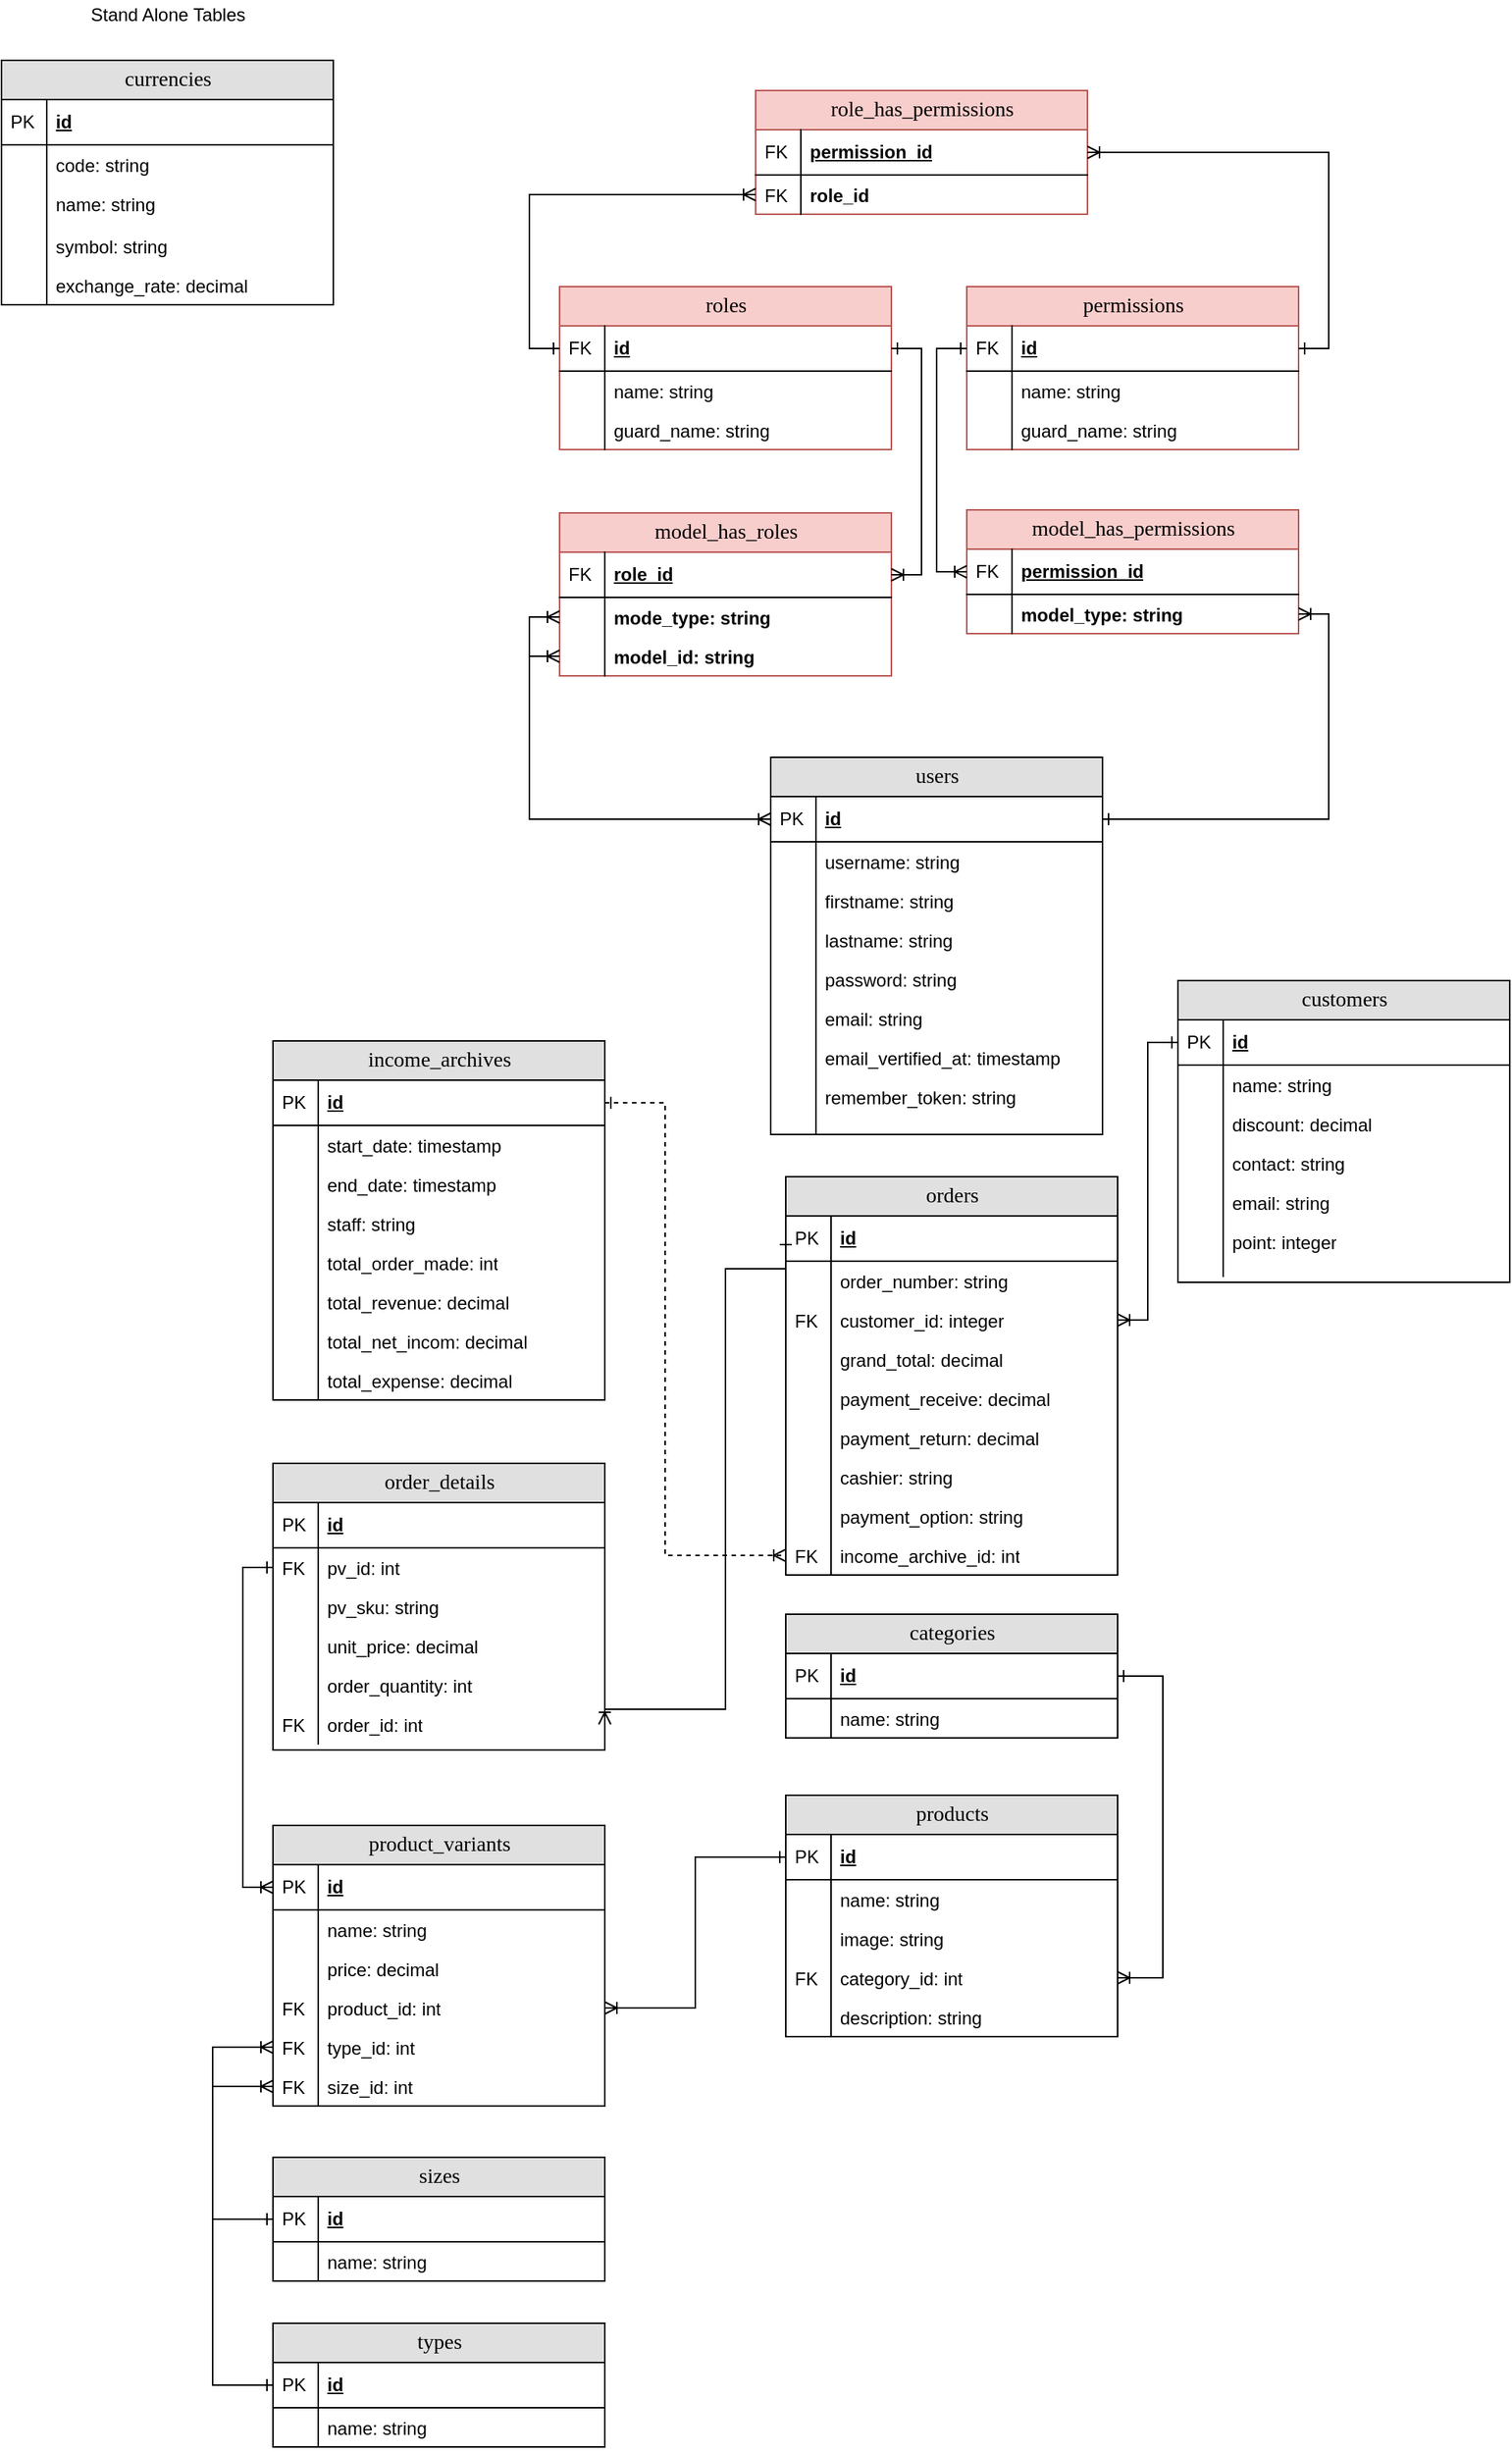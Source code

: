 <mxfile version="17.1.3" type="device"><diagram name="Page-1" id="e56a1550-8fbb-45ad-956c-1786394a9013"><mxGraphModel dx="521" dy="1147" grid="1" gridSize="10" guides="1" tooltips="1" connect="1" arrows="1" fold="1" page="1" pageScale="1" pageWidth="1100" pageHeight="850" background="none" math="0" shadow="0"><root><mxCell id="0"/><mxCell id="1" parent="0"/><mxCell id="D4j3tp8YRnFDD-6dL7DM-3" style="edgeStyle=orthogonalEdgeStyle;rounded=0;orthogonalLoop=1;jettySize=auto;html=1;entryX=0;entryY=0.5;entryDx=0;entryDy=0;dashed=1;endArrow=ERoneToMany;endFill=0;startArrow=ERone;startFill=0;" parent="1" edge="1"><mxGeometry relative="1" as="geometry"><Array as="points"><mxPoint x="60" y="271"/><mxPoint x="60" y="547"/></Array><mxPoint x="115" y="271" as="sourcePoint"/></mxGeometry></mxCell><mxCell id="5WT5_HfGbTe7LweqK1a0-1" value="users" style="swimlane;html=1;fontStyle=0;childLayout=stackLayout;horizontal=1;startSize=26;fillColor=#e0e0e0;horizontalStack=0;resizeParent=1;resizeLast=0;collapsible=1;marginBottom=0;swimlaneFillColor=#ffffff;align=center;rounded=0;shadow=0;comic=0;labelBackgroundColor=none;strokeWidth=1;fontFamily=Verdana;fontSize=14;swimlaneLine=1;" parent="1" vertex="1"><mxGeometry x="550" y="-338" width="220" height="250" as="geometry"/></mxCell><mxCell id="5WT5_HfGbTe7LweqK1a0-2" value="id" style="shape=partialRectangle;top=0;left=0;right=0;bottom=1;html=1;align=left;verticalAlign=middle;fillColor=none;spacingLeft=34;spacingRight=4;whiteSpace=wrap;overflow=hidden;rotatable=0;points=[[0,0.5],[1,0.5]];portConstraint=eastwest;dropTarget=0;fontStyle=5;" parent="5WT5_HfGbTe7LweqK1a0-1" vertex="1"><mxGeometry y="26" width="220" height="30" as="geometry"/></mxCell><mxCell id="5WT5_HfGbTe7LweqK1a0-3" value="PK" style="shape=partialRectangle;top=0;left=0;bottom=0;html=1;fillColor=none;align=left;verticalAlign=middle;spacingLeft=4;spacingRight=4;whiteSpace=wrap;overflow=hidden;rotatable=0;points=[];portConstraint=eastwest;part=1;" parent="5WT5_HfGbTe7LweqK1a0-2" vertex="1" connectable="0"><mxGeometry width="30" height="30" as="geometry"/></mxCell><mxCell id="5WT5_HfGbTe7LweqK1a0-4" value="username: string" style="shape=partialRectangle;top=0;left=0;right=0;bottom=0;html=1;align=left;verticalAlign=top;fillColor=none;spacingLeft=34;spacingRight=4;whiteSpace=wrap;overflow=hidden;rotatable=0;points=[[0,0.5],[1,0.5]];portConstraint=eastwest;dropTarget=0;" parent="5WT5_HfGbTe7LweqK1a0-1" vertex="1"><mxGeometry y="56" width="220" height="26" as="geometry"/></mxCell><mxCell id="5WT5_HfGbTe7LweqK1a0-5" value="" style="shape=partialRectangle;top=0;left=0;bottom=0;html=1;fillColor=none;align=left;verticalAlign=top;spacingLeft=4;spacingRight=4;whiteSpace=wrap;overflow=hidden;rotatable=0;points=[];portConstraint=eastwest;part=1;" parent="5WT5_HfGbTe7LweqK1a0-4" vertex="1" connectable="0"><mxGeometry width="30" height="26" as="geometry"/></mxCell><mxCell id="5WT5_HfGbTe7LweqK1a0-6" value="firstname: string" style="shape=partialRectangle;top=0;left=0;right=0;bottom=0;html=1;align=left;verticalAlign=top;fillColor=none;spacingLeft=34;spacingRight=4;whiteSpace=wrap;overflow=hidden;rotatable=0;points=[[0,0.5],[1,0.5]];portConstraint=eastwest;dropTarget=0;" parent="5WT5_HfGbTe7LweqK1a0-1" vertex="1"><mxGeometry y="82" width="220" height="26" as="geometry"/></mxCell><mxCell id="5WT5_HfGbTe7LweqK1a0-7" value="" style="shape=partialRectangle;top=0;left=0;bottom=0;html=1;fillColor=none;align=left;verticalAlign=top;spacingLeft=4;spacingRight=4;whiteSpace=wrap;overflow=hidden;rotatable=0;points=[];portConstraint=eastwest;part=1;" parent="5WT5_HfGbTe7LweqK1a0-6" vertex="1" connectable="0"><mxGeometry width="30" height="26" as="geometry"/></mxCell><mxCell id="5WT5_HfGbTe7LweqK1a0-8" value="lastname: string" style="shape=partialRectangle;top=0;left=0;right=0;bottom=0;html=1;align=left;verticalAlign=top;fillColor=none;spacingLeft=34;spacingRight=4;whiteSpace=wrap;overflow=hidden;rotatable=0;points=[[0,0.5],[1,0.5]];portConstraint=eastwest;dropTarget=0;" parent="5WT5_HfGbTe7LweqK1a0-1" vertex="1"><mxGeometry y="108" width="220" height="26" as="geometry"/></mxCell><mxCell id="5WT5_HfGbTe7LweqK1a0-9" value="" style="shape=partialRectangle;top=0;left=0;bottom=0;html=1;fillColor=none;align=left;verticalAlign=top;spacingLeft=4;spacingRight=4;whiteSpace=wrap;overflow=hidden;rotatable=0;points=[];portConstraint=eastwest;part=1;" parent="5WT5_HfGbTe7LweqK1a0-8" vertex="1" connectable="0"><mxGeometry width="30" height="26" as="geometry"/></mxCell><mxCell id="5WT5_HfGbTe7LweqK1a0-10" value="password: string" style="shape=partialRectangle;top=0;left=0;right=0;bottom=0;html=1;align=left;verticalAlign=top;fillColor=none;spacingLeft=34;spacingRight=4;whiteSpace=wrap;overflow=hidden;rotatable=0;points=[[0,0.5],[1,0.5]];portConstraint=eastwest;dropTarget=0;" parent="5WT5_HfGbTe7LweqK1a0-1" vertex="1"><mxGeometry y="134" width="220" height="26" as="geometry"/></mxCell><mxCell id="5WT5_HfGbTe7LweqK1a0-11" value="" style="shape=partialRectangle;top=0;left=0;bottom=0;html=1;fillColor=none;align=left;verticalAlign=top;spacingLeft=4;spacingRight=4;whiteSpace=wrap;overflow=hidden;rotatable=0;points=[];portConstraint=eastwest;part=1;" parent="5WT5_HfGbTe7LweqK1a0-10" vertex="1" connectable="0"><mxGeometry width="30" height="26" as="geometry"/></mxCell><mxCell id="5WT5_HfGbTe7LweqK1a0-12" value="email: string" style="shape=partialRectangle;top=0;left=0;right=0;bottom=0;html=1;align=left;verticalAlign=top;fillColor=none;spacingLeft=34;spacingRight=4;whiteSpace=wrap;overflow=hidden;rotatable=0;points=[[0,0.5],[1,0.5]];portConstraint=eastwest;dropTarget=0;" parent="5WT5_HfGbTe7LweqK1a0-1" vertex="1"><mxGeometry y="160" width="220" height="26" as="geometry"/></mxCell><mxCell id="5WT5_HfGbTe7LweqK1a0-13" value="" style="shape=partialRectangle;top=0;left=0;bottom=0;html=1;fillColor=none;align=left;verticalAlign=top;spacingLeft=4;spacingRight=4;whiteSpace=wrap;overflow=hidden;rotatable=0;points=[];portConstraint=eastwest;part=1;" parent="5WT5_HfGbTe7LweqK1a0-12" vertex="1" connectable="0"><mxGeometry width="30" height="26" as="geometry"/></mxCell><mxCell id="5WT5_HfGbTe7LweqK1a0-14" value="email_vertified_at: timestamp" style="shape=partialRectangle;top=0;left=0;right=0;bottom=0;html=1;align=left;verticalAlign=top;fillColor=none;spacingLeft=34;spacingRight=4;whiteSpace=wrap;overflow=hidden;rotatable=0;points=[[0,0.5],[1,0.5]];portConstraint=eastwest;dropTarget=0;" parent="5WT5_HfGbTe7LweqK1a0-1" vertex="1"><mxGeometry y="186" width="220" height="26" as="geometry"/></mxCell><mxCell id="5WT5_HfGbTe7LweqK1a0-15" value="" style="shape=partialRectangle;top=0;left=0;bottom=0;html=1;fillColor=none;align=left;verticalAlign=top;spacingLeft=4;spacingRight=4;whiteSpace=wrap;overflow=hidden;rotatable=0;points=[];portConstraint=eastwest;part=1;" parent="5WT5_HfGbTe7LweqK1a0-14" vertex="1" connectable="0"><mxGeometry width="30" height="26" as="geometry"/></mxCell><mxCell id="5WT5_HfGbTe7LweqK1a0-16" value="remember_token: string" style="shape=partialRectangle;top=0;left=0;right=0;bottom=0;html=1;align=left;verticalAlign=top;fillColor=none;spacingLeft=34;spacingRight=4;whiteSpace=wrap;overflow=hidden;rotatable=0;points=[[0,0.5],[1,0.5]];portConstraint=eastwest;dropTarget=0;" parent="5WT5_HfGbTe7LweqK1a0-1" vertex="1"><mxGeometry y="212" width="220" height="28" as="geometry"/></mxCell><mxCell id="5WT5_HfGbTe7LweqK1a0-17" value="" style="shape=partialRectangle;top=0;left=0;bottom=0;html=1;fillColor=none;align=left;verticalAlign=top;spacingLeft=4;spacingRight=4;whiteSpace=wrap;overflow=hidden;rotatable=0;points=[];portConstraint=eastwest;part=1;" parent="5WT5_HfGbTe7LweqK1a0-16" vertex="1" connectable="0"><mxGeometry width="30" height="28" as="geometry"/></mxCell><mxCell id="5WT5_HfGbTe7LweqK1a0-18" value="" style="shape=partialRectangle;top=0;left=0;right=0;bottom=0;html=1;align=left;verticalAlign=top;fillColor=none;spacingLeft=34;spacingRight=4;whiteSpace=wrap;overflow=hidden;rotatable=0;points=[[0,0.5],[1,0.5]];portConstraint=eastwest;dropTarget=0;" parent="5WT5_HfGbTe7LweqK1a0-1" vertex="1"><mxGeometry y="240" width="220" height="10" as="geometry"/></mxCell><mxCell id="5WT5_HfGbTe7LweqK1a0-19" value="" style="shape=partialRectangle;top=0;left=0;bottom=0;html=1;fillColor=none;align=left;verticalAlign=top;spacingLeft=4;spacingRight=4;whiteSpace=wrap;overflow=hidden;rotatable=0;points=[];portConstraint=eastwest;part=1;" parent="5WT5_HfGbTe7LweqK1a0-18" vertex="1" connectable="0"><mxGeometry width="30" height="10" as="geometry"/></mxCell><mxCell id="5WT5_HfGbTe7LweqK1a0-20" value="types" style="swimlane;html=1;fontStyle=0;childLayout=stackLayout;horizontal=1;startSize=26;fillColor=#e0e0e0;horizontalStack=0;resizeParent=1;resizeLast=0;collapsible=1;marginBottom=0;swimlaneFillColor=#ffffff;align=center;rounded=0;shadow=0;comic=0;labelBackgroundColor=none;strokeWidth=1;fontFamily=Verdana;fontSize=14;swimlaneLine=1;" parent="1" vertex="1"><mxGeometry x="220" y="700" width="220" height="82" as="geometry"/></mxCell><mxCell id="5WT5_HfGbTe7LweqK1a0-21" value="id" style="shape=partialRectangle;top=0;left=0;right=0;bottom=1;html=1;align=left;verticalAlign=middle;fillColor=none;spacingLeft=34;spacingRight=4;whiteSpace=wrap;overflow=hidden;rotatable=0;points=[[0,0.5],[1,0.5]];portConstraint=eastwest;dropTarget=0;fontStyle=5;" parent="5WT5_HfGbTe7LweqK1a0-20" vertex="1"><mxGeometry y="26" width="220" height="30" as="geometry"/></mxCell><mxCell id="5WT5_HfGbTe7LweqK1a0-22" value="PK" style="shape=partialRectangle;top=0;left=0;bottom=0;html=1;fillColor=none;align=left;verticalAlign=middle;spacingLeft=4;spacingRight=4;whiteSpace=wrap;overflow=hidden;rotatable=0;points=[];portConstraint=eastwest;part=1;" parent="5WT5_HfGbTe7LweqK1a0-21" vertex="1" connectable="0"><mxGeometry width="30" height="30" as="geometry"/></mxCell><mxCell id="5WT5_HfGbTe7LweqK1a0-23" value="name: string" style="shape=partialRectangle;top=0;left=0;right=0;bottom=0;html=1;align=left;verticalAlign=top;fillColor=none;spacingLeft=34;spacingRight=4;whiteSpace=wrap;overflow=hidden;rotatable=0;points=[[0,0.5],[1,0.5]];portConstraint=eastwest;dropTarget=0;" parent="5WT5_HfGbTe7LweqK1a0-20" vertex="1"><mxGeometry y="56" width="220" height="26" as="geometry"/></mxCell><mxCell id="5WT5_HfGbTe7LweqK1a0-24" value="" style="shape=partialRectangle;top=0;left=0;bottom=0;html=1;fillColor=none;align=left;verticalAlign=top;spacingLeft=4;spacingRight=4;whiteSpace=wrap;overflow=hidden;rotatable=0;points=[];portConstraint=eastwest;part=1;" parent="5WT5_HfGbTe7LweqK1a0-23" vertex="1" connectable="0"><mxGeometry width="30" height="26" as="geometry"/></mxCell><mxCell id="5WT5_HfGbTe7LweqK1a0-39" value="sizes" style="swimlane;html=1;fontStyle=0;childLayout=stackLayout;horizontal=1;startSize=26;fillColor=#e0e0e0;horizontalStack=0;resizeParent=1;resizeLast=0;collapsible=1;marginBottom=0;swimlaneFillColor=#ffffff;align=center;rounded=0;shadow=0;comic=0;labelBackgroundColor=none;strokeWidth=1;fontFamily=Verdana;fontSize=14;swimlaneLine=1;" parent="1" vertex="1"><mxGeometry x="220" y="590" width="220" height="82" as="geometry"/></mxCell><mxCell id="5WT5_HfGbTe7LweqK1a0-40" value="id" style="shape=partialRectangle;top=0;left=0;right=0;bottom=1;html=1;align=left;verticalAlign=middle;fillColor=none;spacingLeft=34;spacingRight=4;whiteSpace=wrap;overflow=hidden;rotatable=0;points=[[0,0.5],[1,0.5]];portConstraint=eastwest;dropTarget=0;fontStyle=5;" parent="5WT5_HfGbTe7LweqK1a0-39" vertex="1"><mxGeometry y="26" width="220" height="30" as="geometry"/></mxCell><mxCell id="5WT5_HfGbTe7LweqK1a0-41" value="PK" style="shape=partialRectangle;top=0;left=0;bottom=0;html=1;fillColor=none;align=left;verticalAlign=middle;spacingLeft=4;spacingRight=4;whiteSpace=wrap;overflow=hidden;rotatable=0;points=[];portConstraint=eastwest;part=1;" parent="5WT5_HfGbTe7LweqK1a0-40" vertex="1" connectable="0"><mxGeometry width="30" height="30" as="geometry"/></mxCell><mxCell id="5WT5_HfGbTe7LweqK1a0-42" value="name: string" style="shape=partialRectangle;top=0;left=0;right=0;bottom=0;html=1;align=left;verticalAlign=top;fillColor=none;spacingLeft=34;spacingRight=4;whiteSpace=wrap;overflow=hidden;rotatable=0;points=[[0,0.5],[1,0.5]];portConstraint=eastwest;dropTarget=0;" parent="5WT5_HfGbTe7LweqK1a0-39" vertex="1"><mxGeometry y="56" width="220" height="26" as="geometry"/></mxCell><mxCell id="5WT5_HfGbTe7LweqK1a0-43" value="" style="shape=partialRectangle;top=0;left=0;bottom=0;html=1;fillColor=none;align=left;verticalAlign=top;spacingLeft=4;spacingRight=4;whiteSpace=wrap;overflow=hidden;rotatable=0;points=[];portConstraint=eastwest;part=1;" parent="5WT5_HfGbTe7LweqK1a0-42" vertex="1" connectable="0"><mxGeometry width="30" height="26" as="geometry"/></mxCell><mxCell id="5WT5_HfGbTe7LweqK1a0-44" value="role_has_permissions" style="swimlane;html=1;fontStyle=0;childLayout=stackLayout;horizontal=1;startSize=26;fillColor=#f8cecc;horizontalStack=0;resizeParent=1;resizeLast=0;collapsible=1;marginBottom=0;swimlaneFillColor=#ffffff;align=center;rounded=0;shadow=0;comic=0;labelBackgroundColor=none;strokeWidth=1;fontFamily=Verdana;fontSize=14;swimlaneLine=1;strokeColor=#b85450;" parent="1" vertex="1"><mxGeometry x="540" y="-780" width="220" height="82" as="geometry"/></mxCell><mxCell id="5WT5_HfGbTe7LweqK1a0-45" value="permission_id" style="shape=partialRectangle;top=0;left=0;right=0;bottom=1;html=1;align=left;verticalAlign=middle;fillColor=none;spacingLeft=34;spacingRight=4;whiteSpace=wrap;overflow=hidden;rotatable=0;points=[[0,0.5],[1,0.5]];portConstraint=eastwest;dropTarget=0;fontStyle=5;" parent="5WT5_HfGbTe7LweqK1a0-44" vertex="1"><mxGeometry y="26" width="220" height="30" as="geometry"/></mxCell><mxCell id="5WT5_HfGbTe7LweqK1a0-46" value="FK" style="shape=partialRectangle;top=0;left=0;bottom=0;html=1;fillColor=none;align=left;verticalAlign=middle;spacingLeft=4;spacingRight=4;whiteSpace=wrap;overflow=hidden;rotatable=0;points=[];portConstraint=eastwest;part=1;" parent="5WT5_HfGbTe7LweqK1a0-45" vertex="1" connectable="0"><mxGeometry width="30" height="30" as="geometry"/></mxCell><mxCell id="5WT5_HfGbTe7LweqK1a0-47" value="&lt;span style=&quot;font-weight: 700&quot;&gt;role_id&lt;/span&gt;" style="shape=partialRectangle;top=0;left=0;right=0;bottom=0;html=1;align=left;verticalAlign=top;fillColor=none;spacingLeft=34;spacingRight=4;whiteSpace=wrap;overflow=hidden;rotatable=0;points=[[0,0.5],[1,0.5]];portConstraint=eastwest;dropTarget=0;" parent="5WT5_HfGbTe7LweqK1a0-44" vertex="1"><mxGeometry y="56" width="220" height="26" as="geometry"/></mxCell><mxCell id="5WT5_HfGbTe7LweqK1a0-48" value="FK" style="shape=partialRectangle;top=0;left=0;bottom=0;html=1;fillColor=none;align=left;verticalAlign=top;spacingLeft=4;spacingRight=4;whiteSpace=wrap;overflow=hidden;rotatable=0;points=[];portConstraint=eastwest;part=1;" parent="5WT5_HfGbTe7LweqK1a0-47" vertex="1" connectable="0"><mxGeometry width="30" height="26" as="geometry"/></mxCell><mxCell id="5WT5_HfGbTe7LweqK1a0-49" value="roles" style="swimlane;html=1;fontStyle=0;childLayout=stackLayout;horizontal=1;startSize=26;fillColor=#f8cecc;horizontalStack=0;resizeParent=1;resizeLast=0;collapsible=1;marginBottom=0;swimlaneFillColor=#ffffff;align=center;rounded=0;shadow=0;comic=0;labelBackgroundColor=none;strokeWidth=1;fontFamily=Verdana;fontSize=14;swimlaneLine=1;strokeColor=#b85450;" parent="1" vertex="1"><mxGeometry x="410" y="-650" width="220" height="108" as="geometry"/></mxCell><mxCell id="5WT5_HfGbTe7LweqK1a0-50" value="id" style="shape=partialRectangle;top=0;left=0;right=0;bottom=1;html=1;align=left;verticalAlign=middle;fillColor=none;spacingLeft=34;spacingRight=4;whiteSpace=wrap;overflow=hidden;rotatable=0;points=[[0,0.5],[1,0.5]];portConstraint=eastwest;dropTarget=0;fontStyle=5;" parent="5WT5_HfGbTe7LweqK1a0-49" vertex="1"><mxGeometry y="26" width="220" height="30" as="geometry"/></mxCell><mxCell id="5WT5_HfGbTe7LweqK1a0-51" value="FK" style="shape=partialRectangle;top=0;left=0;bottom=0;html=1;fillColor=none;align=left;verticalAlign=middle;spacingLeft=4;spacingRight=4;whiteSpace=wrap;overflow=hidden;rotatable=0;points=[];portConstraint=eastwest;part=1;" parent="5WT5_HfGbTe7LweqK1a0-50" vertex="1" connectable="0"><mxGeometry width="30" height="30" as="geometry"/></mxCell><mxCell id="5WT5_HfGbTe7LweqK1a0-52" value="name: string" style="shape=partialRectangle;top=0;left=0;right=0;bottom=0;html=1;align=left;verticalAlign=top;fillColor=none;spacingLeft=34;spacingRight=4;whiteSpace=wrap;overflow=hidden;rotatable=0;points=[[0,0.5],[1,0.5]];portConstraint=eastwest;dropTarget=0;" parent="5WT5_HfGbTe7LweqK1a0-49" vertex="1"><mxGeometry y="56" width="220" height="26" as="geometry"/></mxCell><mxCell id="5WT5_HfGbTe7LweqK1a0-53" value="" style="shape=partialRectangle;top=0;left=0;bottom=0;html=1;fillColor=none;align=left;verticalAlign=top;spacingLeft=4;spacingRight=4;whiteSpace=wrap;overflow=hidden;rotatable=0;points=[];portConstraint=eastwest;part=1;" parent="5WT5_HfGbTe7LweqK1a0-52" vertex="1" connectable="0"><mxGeometry width="30" height="26" as="geometry"/></mxCell><mxCell id="5WT5_HfGbTe7LweqK1a0-54" value="guard_name: string" style="shape=partialRectangle;top=0;left=0;right=0;bottom=0;html=1;align=left;verticalAlign=top;fillColor=none;spacingLeft=34;spacingRight=4;whiteSpace=wrap;overflow=hidden;rotatable=0;points=[[0,0.5],[1,0.5]];portConstraint=eastwest;dropTarget=0;" parent="5WT5_HfGbTe7LweqK1a0-49" vertex="1"><mxGeometry y="82" width="220" height="26" as="geometry"/></mxCell><mxCell id="5WT5_HfGbTe7LweqK1a0-55" value="" style="shape=partialRectangle;top=0;left=0;bottom=0;html=1;fillColor=none;align=left;verticalAlign=top;spacingLeft=4;spacingRight=4;whiteSpace=wrap;overflow=hidden;rotatable=0;points=[];portConstraint=eastwest;part=1;" parent="5WT5_HfGbTe7LweqK1a0-54" vertex="1" connectable="0"><mxGeometry width="30" height="26" as="geometry"/></mxCell><mxCell id="5WT5_HfGbTe7LweqK1a0-58" value="permissions" style="swimlane;html=1;fontStyle=0;childLayout=stackLayout;horizontal=1;startSize=26;fillColor=#f8cecc;horizontalStack=0;resizeParent=1;resizeLast=0;collapsible=1;marginBottom=0;swimlaneFillColor=#ffffff;align=center;rounded=0;shadow=0;comic=0;labelBackgroundColor=none;strokeWidth=1;fontFamily=Verdana;fontSize=14;swimlaneLine=1;strokeColor=#b85450;" parent="1" vertex="1"><mxGeometry x="680" y="-650" width="220" height="108" as="geometry"/></mxCell><mxCell id="5WT5_HfGbTe7LweqK1a0-59" value="id" style="shape=partialRectangle;top=0;left=0;right=0;bottom=1;html=1;align=left;verticalAlign=middle;fillColor=none;spacingLeft=34;spacingRight=4;whiteSpace=wrap;overflow=hidden;rotatable=0;points=[[0,0.5],[1,0.5]];portConstraint=eastwest;dropTarget=0;fontStyle=5;" parent="5WT5_HfGbTe7LweqK1a0-58" vertex="1"><mxGeometry y="26" width="220" height="30" as="geometry"/></mxCell><mxCell id="5WT5_HfGbTe7LweqK1a0-60" value="FK" style="shape=partialRectangle;top=0;left=0;bottom=0;html=1;fillColor=none;align=left;verticalAlign=middle;spacingLeft=4;spacingRight=4;whiteSpace=wrap;overflow=hidden;rotatable=0;points=[];portConstraint=eastwest;part=1;" parent="5WT5_HfGbTe7LweqK1a0-59" vertex="1" connectable="0"><mxGeometry width="30" height="30" as="geometry"/></mxCell><mxCell id="5WT5_HfGbTe7LweqK1a0-61" value="name: string" style="shape=partialRectangle;top=0;left=0;right=0;bottom=0;html=1;align=left;verticalAlign=top;fillColor=none;spacingLeft=34;spacingRight=4;whiteSpace=wrap;overflow=hidden;rotatable=0;points=[[0,0.5],[1,0.5]];portConstraint=eastwest;dropTarget=0;" parent="5WT5_HfGbTe7LweqK1a0-58" vertex="1"><mxGeometry y="56" width="220" height="26" as="geometry"/></mxCell><mxCell id="5WT5_HfGbTe7LweqK1a0-62" value="" style="shape=partialRectangle;top=0;left=0;bottom=0;html=1;fillColor=none;align=left;verticalAlign=top;spacingLeft=4;spacingRight=4;whiteSpace=wrap;overflow=hidden;rotatable=0;points=[];portConstraint=eastwest;part=1;" parent="5WT5_HfGbTe7LweqK1a0-61" vertex="1" connectable="0"><mxGeometry width="30" height="26" as="geometry"/></mxCell><mxCell id="5WT5_HfGbTe7LweqK1a0-63" value="guard_name: string" style="shape=partialRectangle;top=0;left=0;right=0;bottom=0;html=1;align=left;verticalAlign=top;fillColor=none;spacingLeft=34;spacingRight=4;whiteSpace=wrap;overflow=hidden;rotatable=0;points=[[0,0.5],[1,0.5]];portConstraint=eastwest;dropTarget=0;" parent="5WT5_HfGbTe7LweqK1a0-58" vertex="1"><mxGeometry y="82" width="220" height="26" as="geometry"/></mxCell><mxCell id="5WT5_HfGbTe7LweqK1a0-64" value="" style="shape=partialRectangle;top=0;left=0;bottom=0;html=1;fillColor=none;align=left;verticalAlign=top;spacingLeft=4;spacingRight=4;whiteSpace=wrap;overflow=hidden;rotatable=0;points=[];portConstraint=eastwest;part=1;" parent="5WT5_HfGbTe7LweqK1a0-63" vertex="1" connectable="0"><mxGeometry width="30" height="26" as="geometry"/></mxCell><mxCell id="reEt-qt1U55G4FcwkolB-46" style="edgeStyle=orthogonalEdgeStyle;rounded=0;orthogonalLoop=1;jettySize=auto;html=1;entryX=1;entryY=0.5;entryDx=0;entryDy=0;startArrow=ERone;startFill=0;endArrow=ERoneToMany;endFill=0;exitX=1;exitY=0.5;exitDx=0;exitDy=0;" parent="1" source="5WT5_HfGbTe7LweqK1a0-66" target="reEt-qt1U55G4FcwkolB-23" edge="1"><mxGeometry relative="1" as="geometry"><Array as="points"><mxPoint x="810" y="271"/><mxPoint x="810" y="471"/></Array></mxGeometry></mxCell><mxCell id="5WT5_HfGbTe7LweqK1a0-65" value="categories" style="swimlane;html=1;fontStyle=0;childLayout=stackLayout;horizontal=1;startSize=26;fillColor=#e0e0e0;horizontalStack=0;resizeParent=1;resizeLast=0;collapsible=1;marginBottom=0;swimlaneFillColor=#ffffff;align=center;rounded=0;shadow=0;comic=0;labelBackgroundColor=none;strokeWidth=1;fontFamily=Verdana;fontSize=14;swimlaneLine=1;" parent="1" vertex="1"><mxGeometry x="560" y="230" width="220" height="82" as="geometry"/></mxCell><mxCell id="5WT5_HfGbTe7LweqK1a0-66" value="id" style="shape=partialRectangle;top=0;left=0;right=0;bottom=1;html=1;align=left;verticalAlign=middle;fillColor=none;spacingLeft=34;spacingRight=4;whiteSpace=wrap;overflow=hidden;rotatable=0;points=[[0,0.5],[1,0.5]];portConstraint=eastwest;dropTarget=0;fontStyle=5;" parent="5WT5_HfGbTe7LweqK1a0-65" vertex="1"><mxGeometry y="26" width="220" height="30" as="geometry"/></mxCell><mxCell id="5WT5_HfGbTe7LweqK1a0-67" value="PK" style="shape=partialRectangle;top=0;left=0;bottom=0;html=1;fillColor=none;align=left;verticalAlign=middle;spacingLeft=4;spacingRight=4;whiteSpace=wrap;overflow=hidden;rotatable=0;points=[];portConstraint=eastwest;part=1;" parent="5WT5_HfGbTe7LweqK1a0-66" vertex="1" connectable="0"><mxGeometry width="30" height="30" as="geometry"/></mxCell><mxCell id="5WT5_HfGbTe7LweqK1a0-68" value="name: string" style="shape=partialRectangle;top=0;left=0;right=0;bottom=0;html=1;align=left;verticalAlign=top;fillColor=none;spacingLeft=34;spacingRight=4;whiteSpace=wrap;overflow=hidden;rotatable=0;points=[[0,0.5],[1,0.5]];portConstraint=eastwest;dropTarget=0;" parent="5WT5_HfGbTe7LweqK1a0-65" vertex="1"><mxGeometry y="56" width="220" height="26" as="geometry"/></mxCell><mxCell id="5WT5_HfGbTe7LweqK1a0-69" value="" style="shape=partialRectangle;top=0;left=0;bottom=0;html=1;fillColor=none;align=left;verticalAlign=top;spacingLeft=4;spacingRight=4;whiteSpace=wrap;overflow=hidden;rotatable=0;points=[];portConstraint=eastwest;part=1;" parent="5WT5_HfGbTe7LweqK1a0-68" vertex="1" connectable="0"><mxGeometry width="30" height="26" as="geometry"/></mxCell><mxCell id="5WT5_HfGbTe7LweqK1a0-75" value="model_has_permissions" style="swimlane;html=1;fontStyle=0;childLayout=stackLayout;horizontal=1;startSize=26;fillColor=#f8cecc;horizontalStack=0;resizeParent=1;resizeLast=0;collapsible=1;marginBottom=0;swimlaneFillColor=#ffffff;align=center;rounded=0;shadow=0;comic=0;labelBackgroundColor=none;strokeWidth=1;fontFamily=Verdana;fontSize=14;swimlaneLine=1;strokeColor=#b85450;" parent="1" vertex="1"><mxGeometry x="680" y="-502" width="220" height="82" as="geometry"/></mxCell><mxCell id="5WT5_HfGbTe7LweqK1a0-76" value="permission_id" style="shape=partialRectangle;top=0;left=0;right=0;bottom=1;html=1;align=left;verticalAlign=middle;fillColor=none;spacingLeft=34;spacingRight=4;whiteSpace=wrap;overflow=hidden;rotatable=0;points=[[0,0.5],[1,0.5]];portConstraint=eastwest;dropTarget=0;fontStyle=5;" parent="5WT5_HfGbTe7LweqK1a0-75" vertex="1"><mxGeometry y="26" width="220" height="30" as="geometry"/></mxCell><mxCell id="5WT5_HfGbTe7LweqK1a0-77" value="FK" style="shape=partialRectangle;top=0;left=0;bottom=0;html=1;fillColor=none;align=left;verticalAlign=middle;spacingLeft=4;spacingRight=4;whiteSpace=wrap;overflow=hidden;rotatable=0;points=[];portConstraint=eastwest;part=1;" parent="5WT5_HfGbTe7LweqK1a0-76" vertex="1" connectable="0"><mxGeometry width="30" height="30" as="geometry"/></mxCell><mxCell id="5WT5_HfGbTe7LweqK1a0-78" value="&lt;b&gt;model_type: string&lt;/b&gt;" style="shape=partialRectangle;top=0;left=0;right=0;bottom=0;html=1;align=left;verticalAlign=top;fillColor=none;spacingLeft=34;spacingRight=4;whiteSpace=wrap;overflow=hidden;rotatable=0;points=[[0,0.5],[1,0.5]];portConstraint=eastwest;dropTarget=0;" parent="5WT5_HfGbTe7LweqK1a0-75" vertex="1"><mxGeometry y="56" width="220" height="26" as="geometry"/></mxCell><mxCell id="5WT5_HfGbTe7LweqK1a0-79" value="" style="shape=partialRectangle;top=0;left=0;bottom=0;html=1;fillColor=none;align=left;verticalAlign=top;spacingLeft=4;spacingRight=4;whiteSpace=wrap;overflow=hidden;rotatable=0;points=[];portConstraint=eastwest;part=1;" parent="5WT5_HfGbTe7LweqK1a0-78" vertex="1" connectable="0"><mxGeometry width="30" height="26" as="geometry"/></mxCell><mxCell id="5WT5_HfGbTe7LweqK1a0-80" value="model_has_roles" style="swimlane;html=1;fontStyle=0;childLayout=stackLayout;horizontal=1;startSize=26;fillColor=#f8cecc;horizontalStack=0;resizeParent=1;resizeLast=0;collapsible=1;marginBottom=0;swimlaneFillColor=#ffffff;align=center;rounded=0;shadow=0;comic=0;labelBackgroundColor=none;strokeWidth=1;fontFamily=Verdana;fontSize=14;swimlaneLine=1;strokeColor=#b85450;" parent="1" vertex="1"><mxGeometry x="410" y="-500" width="220" height="108" as="geometry"/></mxCell><mxCell id="5WT5_HfGbTe7LweqK1a0-81" value="role_id" style="shape=partialRectangle;top=0;left=0;right=0;bottom=1;html=1;align=left;verticalAlign=middle;fillColor=none;spacingLeft=34;spacingRight=4;whiteSpace=wrap;overflow=hidden;rotatable=0;points=[[0,0.5],[1,0.5]];portConstraint=eastwest;dropTarget=0;fontStyle=5;" parent="5WT5_HfGbTe7LweqK1a0-80" vertex="1"><mxGeometry y="26" width="220" height="30" as="geometry"/></mxCell><mxCell id="5WT5_HfGbTe7LweqK1a0-82" value="FK" style="shape=partialRectangle;top=0;left=0;bottom=0;html=1;fillColor=none;align=left;verticalAlign=middle;spacingLeft=4;spacingRight=4;whiteSpace=wrap;overflow=hidden;rotatable=0;points=[];portConstraint=eastwest;part=1;" parent="5WT5_HfGbTe7LweqK1a0-81" vertex="1" connectable="0"><mxGeometry width="30" height="30" as="geometry"/></mxCell><mxCell id="5WT5_HfGbTe7LweqK1a0-83" value="&lt;b&gt;mode_type: string&lt;/b&gt;" style="shape=partialRectangle;top=0;left=0;right=0;bottom=0;html=1;align=left;verticalAlign=top;fillColor=none;spacingLeft=34;spacingRight=4;whiteSpace=wrap;overflow=hidden;rotatable=0;points=[[0,0.5],[1,0.5]];portConstraint=eastwest;dropTarget=0;" parent="5WT5_HfGbTe7LweqK1a0-80" vertex="1"><mxGeometry y="56" width="220" height="26" as="geometry"/></mxCell><mxCell id="5WT5_HfGbTe7LweqK1a0-84" value="" style="shape=partialRectangle;top=0;left=0;bottom=0;html=1;fillColor=none;align=left;verticalAlign=top;spacingLeft=4;spacingRight=4;whiteSpace=wrap;overflow=hidden;rotatable=0;points=[];portConstraint=eastwest;part=1;" parent="5WT5_HfGbTe7LweqK1a0-83" vertex="1" connectable="0"><mxGeometry width="30" height="26" as="geometry"/></mxCell><mxCell id="5WT5_HfGbTe7LweqK1a0-87" value="&lt;b&gt;model_id: string&lt;/b&gt;" style="shape=partialRectangle;top=0;left=0;right=0;bottom=0;html=1;align=left;verticalAlign=top;fillColor=none;spacingLeft=34;spacingRight=4;whiteSpace=wrap;overflow=hidden;rotatable=0;points=[[0,0.5],[1,0.5]];portConstraint=eastwest;dropTarget=0;" parent="5WT5_HfGbTe7LweqK1a0-80" vertex="1"><mxGeometry y="82" width="220" height="26" as="geometry"/></mxCell><mxCell id="5WT5_HfGbTe7LweqK1a0-88" value="" style="shape=partialRectangle;top=0;left=0;bottom=0;html=1;fillColor=none;align=left;verticalAlign=top;spacingLeft=4;spacingRight=4;whiteSpace=wrap;overflow=hidden;rotatable=0;points=[];portConstraint=eastwest;part=1;" parent="5WT5_HfGbTe7LweqK1a0-87" vertex="1" connectable="0"><mxGeometry width="30" height="26" as="geometry"/></mxCell><mxCell id="5WT5_HfGbTe7LweqK1a0-89" value="orders" style="swimlane;html=1;fontStyle=0;childLayout=stackLayout;horizontal=1;startSize=26;fillColor=#e0e0e0;horizontalStack=0;resizeParent=1;resizeLast=0;collapsible=1;marginBottom=0;swimlaneFillColor=#ffffff;align=center;rounded=0;shadow=0;comic=0;labelBackgroundColor=none;strokeWidth=1;fontFamily=Verdana;fontSize=14;swimlaneLine=1;" parent="1" vertex="1"><mxGeometry x="560" y="-60" width="220" height="264" as="geometry"/></mxCell><mxCell id="5WT5_HfGbTe7LweqK1a0-90" value="id" style="shape=partialRectangle;top=0;left=0;right=0;bottom=1;html=1;align=left;verticalAlign=middle;fillColor=none;spacingLeft=34;spacingRight=4;whiteSpace=wrap;overflow=hidden;rotatable=0;points=[[0,0.5],[1,0.5]];portConstraint=eastwest;dropTarget=0;fontStyle=5;" parent="5WT5_HfGbTe7LweqK1a0-89" vertex="1"><mxGeometry y="26" width="220" height="30" as="geometry"/></mxCell><mxCell id="5WT5_HfGbTe7LweqK1a0-91" value="PK" style="shape=partialRectangle;top=0;left=0;bottom=0;html=1;fillColor=none;align=left;verticalAlign=middle;spacingLeft=4;spacingRight=4;whiteSpace=wrap;overflow=hidden;rotatable=0;points=[];portConstraint=eastwest;part=1;" parent="5WT5_HfGbTe7LweqK1a0-90" vertex="1" connectable="0"><mxGeometry width="30" height="30" as="geometry"/></mxCell><mxCell id="5WT5_HfGbTe7LweqK1a0-92" value="order_number: string" style="shape=partialRectangle;top=0;left=0;right=0;bottom=0;html=1;align=left;verticalAlign=top;fillColor=none;spacingLeft=34;spacingRight=4;whiteSpace=wrap;overflow=hidden;rotatable=0;points=[[0,0.5],[1,0.5]];portConstraint=eastwest;dropTarget=0;" parent="5WT5_HfGbTe7LweqK1a0-89" vertex="1"><mxGeometry y="56" width="220" height="26" as="geometry"/></mxCell><mxCell id="5WT5_HfGbTe7LweqK1a0-93" value="" style="shape=partialRectangle;top=0;left=0;bottom=0;html=1;fillColor=none;align=left;verticalAlign=top;spacingLeft=4;spacingRight=4;whiteSpace=wrap;overflow=hidden;rotatable=0;points=[];portConstraint=eastwest;part=1;" parent="5WT5_HfGbTe7LweqK1a0-92" vertex="1" connectable="0"><mxGeometry width="30" height="26" as="geometry"/></mxCell><mxCell id="5WT5_HfGbTe7LweqK1a0-94" value="customer_id: integer" style="shape=partialRectangle;top=0;left=0;right=0;bottom=0;html=1;align=left;verticalAlign=top;fillColor=none;spacingLeft=34;spacingRight=4;whiteSpace=wrap;overflow=hidden;rotatable=0;points=[[0,0.5],[1,0.5]];portConstraint=eastwest;dropTarget=0;" parent="5WT5_HfGbTe7LweqK1a0-89" vertex="1"><mxGeometry y="82" width="220" height="26" as="geometry"/></mxCell><mxCell id="5WT5_HfGbTe7LweqK1a0-95" value="FK" style="shape=partialRectangle;top=0;left=0;bottom=0;html=1;fillColor=none;align=left;verticalAlign=top;spacingLeft=4;spacingRight=4;whiteSpace=wrap;overflow=hidden;rotatable=0;points=[];portConstraint=eastwest;part=1;" parent="5WT5_HfGbTe7LweqK1a0-94" vertex="1" connectable="0"><mxGeometry width="30" height="26" as="geometry"/></mxCell><mxCell id="5WT5_HfGbTe7LweqK1a0-111" value="grand_total: decimal" style="shape=partialRectangle;top=0;left=0;right=0;bottom=0;html=1;align=left;verticalAlign=top;fillColor=none;spacingLeft=34;spacingRight=4;whiteSpace=wrap;overflow=hidden;rotatable=0;points=[[0,0.5],[1,0.5]];portConstraint=eastwest;dropTarget=0;" parent="5WT5_HfGbTe7LweqK1a0-89" vertex="1"><mxGeometry y="108" width="220" height="26" as="geometry"/></mxCell><mxCell id="5WT5_HfGbTe7LweqK1a0-112" value="" style="shape=partialRectangle;top=0;left=0;bottom=0;html=1;fillColor=none;align=left;verticalAlign=top;spacingLeft=4;spacingRight=4;whiteSpace=wrap;overflow=hidden;rotatable=0;points=[];portConstraint=eastwest;part=1;" parent="5WT5_HfGbTe7LweqK1a0-111" vertex="1" connectable="0"><mxGeometry width="30" height="26" as="geometry"/></mxCell><mxCell id="5WT5_HfGbTe7LweqK1a0-113" value="payment_receive: decimal" style="shape=partialRectangle;top=0;left=0;right=0;bottom=0;html=1;align=left;verticalAlign=top;fillColor=none;spacingLeft=34;spacingRight=4;whiteSpace=wrap;overflow=hidden;rotatable=0;points=[[0,0.5],[1,0.5]];portConstraint=eastwest;dropTarget=0;" parent="5WT5_HfGbTe7LweqK1a0-89" vertex="1"><mxGeometry y="134" width="220" height="26" as="geometry"/></mxCell><mxCell id="5WT5_HfGbTe7LweqK1a0-114" value="" style="shape=partialRectangle;top=0;left=0;bottom=0;html=1;fillColor=none;align=left;verticalAlign=top;spacingLeft=4;spacingRight=4;whiteSpace=wrap;overflow=hidden;rotatable=0;points=[];portConstraint=eastwest;part=1;" parent="5WT5_HfGbTe7LweqK1a0-113" vertex="1" connectable="0"><mxGeometry width="30" height="26" as="geometry"/></mxCell><mxCell id="5WT5_HfGbTe7LweqK1a0-115" value="payment_return: decimal" style="shape=partialRectangle;top=0;left=0;right=0;bottom=0;html=1;align=left;verticalAlign=top;fillColor=none;spacingLeft=34;spacingRight=4;whiteSpace=wrap;overflow=hidden;rotatable=0;points=[[0,0.5],[1,0.5]];portConstraint=eastwest;dropTarget=0;" parent="5WT5_HfGbTe7LweqK1a0-89" vertex="1"><mxGeometry y="160" width="220" height="26" as="geometry"/></mxCell><mxCell id="5WT5_HfGbTe7LweqK1a0-116" value="" style="shape=partialRectangle;top=0;left=0;bottom=0;html=1;fillColor=none;align=left;verticalAlign=top;spacingLeft=4;spacingRight=4;whiteSpace=wrap;overflow=hidden;rotatable=0;points=[];portConstraint=eastwest;part=1;" parent="5WT5_HfGbTe7LweqK1a0-115" vertex="1" connectable="0"><mxGeometry width="30" height="26" as="geometry"/></mxCell><mxCell id="5WT5_HfGbTe7LweqK1a0-117" value="cashier: string" style="shape=partialRectangle;top=0;left=0;right=0;bottom=0;html=1;align=left;verticalAlign=top;fillColor=none;spacingLeft=34;spacingRight=4;whiteSpace=wrap;overflow=hidden;rotatable=0;points=[[0,0.5],[1,0.5]];portConstraint=eastwest;dropTarget=0;" parent="5WT5_HfGbTe7LweqK1a0-89" vertex="1"><mxGeometry y="186" width="220" height="26" as="geometry"/></mxCell><mxCell id="5WT5_HfGbTe7LweqK1a0-118" value="" style="shape=partialRectangle;top=0;left=0;bottom=0;html=1;fillColor=none;align=left;verticalAlign=top;spacingLeft=4;spacingRight=4;whiteSpace=wrap;overflow=hidden;rotatable=0;points=[];portConstraint=eastwest;part=1;" parent="5WT5_HfGbTe7LweqK1a0-117" vertex="1" connectable="0"><mxGeometry width="30" height="26" as="geometry"/></mxCell><mxCell id="sohno8FXhfRSl3k_Ktpp-1" value="payment_option: string" style="shape=partialRectangle;top=0;left=0;right=0;bottom=0;html=1;align=left;verticalAlign=top;fillColor=none;spacingLeft=34;spacingRight=4;whiteSpace=wrap;overflow=hidden;rotatable=0;points=[[0,0.5],[1,0.5]];portConstraint=eastwest;dropTarget=0;" parent="5WT5_HfGbTe7LweqK1a0-89" vertex="1"><mxGeometry y="212" width="220" height="26" as="geometry"/></mxCell><mxCell id="sohno8FXhfRSl3k_Ktpp-2" value="" style="shape=partialRectangle;top=0;left=0;bottom=0;html=1;fillColor=none;align=left;verticalAlign=top;spacingLeft=4;spacingRight=4;whiteSpace=wrap;overflow=hidden;rotatable=0;points=[];portConstraint=eastwest;part=1;" parent="sohno8FXhfRSl3k_Ktpp-1" vertex="1" connectable="0"><mxGeometry width="30" height="26" as="geometry"/></mxCell><mxCell id="_XGrmO2983Yir2OkYBkl-34" value="income_archive_id: int" style="shape=partialRectangle;top=0;left=0;right=0;bottom=0;html=1;align=left;verticalAlign=top;fillColor=none;spacingLeft=34;spacingRight=4;whiteSpace=wrap;overflow=hidden;rotatable=0;points=[[0,0.5],[1,0.5]];portConstraint=eastwest;dropTarget=0;" parent="5WT5_HfGbTe7LweqK1a0-89" vertex="1"><mxGeometry y="238" width="220" height="26" as="geometry"/></mxCell><mxCell id="_XGrmO2983Yir2OkYBkl-35" value="FK" style="shape=partialRectangle;top=0;left=0;bottom=0;html=1;fillColor=none;align=left;verticalAlign=top;spacingLeft=4;spacingRight=4;whiteSpace=wrap;overflow=hidden;rotatable=0;points=[];portConstraint=eastwest;part=1;" parent="_XGrmO2983Yir2OkYBkl-34" vertex="1" connectable="0"><mxGeometry width="30" height="26" as="geometry"/></mxCell><mxCell id="reEt-qt1U55G4FcwkolB-1" value="order_details" style="swimlane;html=1;fontStyle=0;childLayout=stackLayout;horizontal=1;startSize=26;fillColor=#e0e0e0;horizontalStack=0;resizeParent=1;resizeLast=0;collapsible=1;marginBottom=0;swimlaneFillColor=#ffffff;align=center;rounded=0;shadow=0;comic=0;labelBackgroundColor=none;strokeWidth=1;fontFamily=Verdana;fontSize=14;swimlaneLine=1;" parent="1" vertex="1"><mxGeometry x="220" y="130" width="220" height="190" as="geometry"/></mxCell><mxCell id="reEt-qt1U55G4FcwkolB-2" value="id" style="shape=partialRectangle;top=0;left=0;right=0;bottom=1;html=1;align=left;verticalAlign=middle;fillColor=none;spacingLeft=34;spacingRight=4;whiteSpace=wrap;overflow=hidden;rotatable=0;points=[[0,0.5],[1,0.5]];portConstraint=eastwest;dropTarget=0;fontStyle=5;" parent="reEt-qt1U55G4FcwkolB-1" vertex="1"><mxGeometry y="26" width="220" height="30" as="geometry"/></mxCell><mxCell id="reEt-qt1U55G4FcwkolB-3" value="PK" style="shape=partialRectangle;top=0;left=0;bottom=0;html=1;fillColor=none;align=left;verticalAlign=middle;spacingLeft=4;spacingRight=4;whiteSpace=wrap;overflow=hidden;rotatable=0;points=[];portConstraint=eastwest;part=1;" parent="reEt-qt1U55G4FcwkolB-2" vertex="1" connectable="0"><mxGeometry width="30" height="30" as="geometry"/></mxCell><mxCell id="reEt-qt1U55G4FcwkolB-4" value="pv_id: int" style="shape=partialRectangle;top=0;left=0;right=0;bottom=0;html=1;align=left;verticalAlign=top;fillColor=none;spacingLeft=34;spacingRight=4;whiteSpace=wrap;overflow=hidden;rotatable=0;points=[[0,0.5],[1,0.5]];portConstraint=eastwest;dropTarget=0;" parent="reEt-qt1U55G4FcwkolB-1" vertex="1"><mxGeometry y="56" width="220" height="26" as="geometry"/></mxCell><mxCell id="reEt-qt1U55G4FcwkolB-5" value="FK" style="shape=partialRectangle;top=0;left=0;bottom=0;html=1;fillColor=none;align=left;verticalAlign=top;spacingLeft=4;spacingRight=4;whiteSpace=wrap;overflow=hidden;rotatable=0;points=[];portConstraint=eastwest;part=1;" parent="reEt-qt1U55G4FcwkolB-4" vertex="1" connectable="0"><mxGeometry width="30" height="26" as="geometry"/></mxCell><mxCell id="reEt-qt1U55G4FcwkolB-6" value="pv_sku: string" style="shape=partialRectangle;top=0;left=0;right=0;bottom=0;html=1;align=left;verticalAlign=top;fillColor=none;spacingLeft=34;spacingRight=4;whiteSpace=wrap;overflow=hidden;rotatable=0;points=[[0,0.5],[1,0.5]];portConstraint=eastwest;dropTarget=0;" parent="reEt-qt1U55G4FcwkolB-1" vertex="1"><mxGeometry y="82" width="220" height="26" as="geometry"/></mxCell><mxCell id="reEt-qt1U55G4FcwkolB-7" value="" style="shape=partialRectangle;top=0;left=0;bottom=0;html=1;fillColor=none;align=left;verticalAlign=top;spacingLeft=4;spacingRight=4;whiteSpace=wrap;overflow=hidden;rotatable=0;points=[];portConstraint=eastwest;part=1;" parent="reEt-qt1U55G4FcwkolB-6" vertex="1" connectable="0"><mxGeometry width="30" height="26" as="geometry"/></mxCell><mxCell id="reEt-qt1U55G4FcwkolB-8" value="unit_price: decimal" style="shape=partialRectangle;top=0;left=0;right=0;bottom=0;html=1;align=left;verticalAlign=top;fillColor=none;spacingLeft=34;spacingRight=4;whiteSpace=wrap;overflow=hidden;rotatable=0;points=[[0,0.5],[1,0.5]];portConstraint=eastwest;dropTarget=0;" parent="reEt-qt1U55G4FcwkolB-1" vertex="1"><mxGeometry y="108" width="220" height="26" as="geometry"/></mxCell><mxCell id="reEt-qt1U55G4FcwkolB-9" value="" style="shape=partialRectangle;top=0;left=0;bottom=0;html=1;fillColor=none;align=left;verticalAlign=top;spacingLeft=4;spacingRight=4;whiteSpace=wrap;overflow=hidden;rotatable=0;points=[];portConstraint=eastwest;part=1;" parent="reEt-qt1U55G4FcwkolB-8" vertex="1" connectable="0"><mxGeometry width="30" height="26" as="geometry"/></mxCell><mxCell id="reEt-qt1U55G4FcwkolB-10" value="order_quantity: int" style="shape=partialRectangle;top=0;left=0;right=0;bottom=0;html=1;align=left;verticalAlign=top;fillColor=none;spacingLeft=34;spacingRight=4;whiteSpace=wrap;overflow=hidden;rotatable=0;points=[[0,0.5],[1,0.5]];portConstraint=eastwest;dropTarget=0;" parent="reEt-qt1U55G4FcwkolB-1" vertex="1"><mxGeometry y="134" width="220" height="26" as="geometry"/></mxCell><mxCell id="reEt-qt1U55G4FcwkolB-11" value="" style="shape=partialRectangle;top=0;left=0;bottom=0;html=1;fillColor=none;align=left;verticalAlign=top;spacingLeft=4;spacingRight=4;whiteSpace=wrap;overflow=hidden;rotatable=0;points=[];portConstraint=eastwest;part=1;" parent="reEt-qt1U55G4FcwkolB-10" vertex="1" connectable="0"><mxGeometry width="30" height="26" as="geometry"/></mxCell><mxCell id="reEt-qt1U55G4FcwkolB-12" value="order_id: int" style="shape=partialRectangle;top=0;left=0;right=0;bottom=0;html=1;align=left;verticalAlign=top;fillColor=none;spacingLeft=34;spacingRight=4;whiteSpace=wrap;overflow=hidden;rotatable=0;points=[[0,0.5],[1,0.5]];portConstraint=eastwest;dropTarget=0;" parent="reEt-qt1U55G4FcwkolB-1" vertex="1"><mxGeometry y="160" width="220" height="26" as="geometry"/></mxCell><mxCell id="reEt-qt1U55G4FcwkolB-13" value="FK" style="shape=partialRectangle;top=0;left=0;bottom=0;html=1;fillColor=none;align=left;verticalAlign=top;spacingLeft=4;spacingRight=4;whiteSpace=wrap;overflow=hidden;rotatable=0;points=[];portConstraint=eastwest;part=1;" parent="reEt-qt1U55G4FcwkolB-12" vertex="1" connectable="0"><mxGeometry width="30" height="26" as="geometry"/></mxCell><mxCell id="reEt-qt1U55G4FcwkolB-16" value="products" style="swimlane;html=1;fontStyle=0;childLayout=stackLayout;horizontal=1;startSize=26;fillColor=#e0e0e0;horizontalStack=0;resizeParent=1;resizeLast=0;collapsible=1;marginBottom=0;swimlaneFillColor=#ffffff;align=center;rounded=0;shadow=0;comic=0;labelBackgroundColor=none;strokeWidth=1;fontFamily=Verdana;fontSize=14;swimlaneLine=1;" parent="1" vertex="1"><mxGeometry x="560" y="350" width="220" height="160" as="geometry"/></mxCell><mxCell id="reEt-qt1U55G4FcwkolB-17" value="id" style="shape=partialRectangle;top=0;left=0;right=0;bottom=1;html=1;align=left;verticalAlign=middle;fillColor=none;spacingLeft=34;spacingRight=4;whiteSpace=wrap;overflow=hidden;rotatable=0;points=[[0,0.5],[1,0.5]];portConstraint=eastwest;dropTarget=0;fontStyle=5;" parent="reEt-qt1U55G4FcwkolB-16" vertex="1"><mxGeometry y="26" width="220" height="30" as="geometry"/></mxCell><mxCell id="reEt-qt1U55G4FcwkolB-18" value="PK" style="shape=partialRectangle;top=0;left=0;bottom=0;html=1;fillColor=none;align=left;verticalAlign=middle;spacingLeft=4;spacingRight=4;whiteSpace=wrap;overflow=hidden;rotatable=0;points=[];portConstraint=eastwest;part=1;" parent="reEt-qt1U55G4FcwkolB-17" vertex="1" connectable="0"><mxGeometry width="30" height="30" as="geometry"/></mxCell><mxCell id="reEt-qt1U55G4FcwkolB-19" value="name: string" style="shape=partialRectangle;top=0;left=0;right=0;bottom=0;html=1;align=left;verticalAlign=top;fillColor=none;spacingLeft=34;spacingRight=4;whiteSpace=wrap;overflow=hidden;rotatable=0;points=[[0,0.5],[1,0.5]];portConstraint=eastwest;dropTarget=0;" parent="reEt-qt1U55G4FcwkolB-16" vertex="1"><mxGeometry y="56" width="220" height="26" as="geometry"/></mxCell><mxCell id="reEt-qt1U55G4FcwkolB-20" value="" style="shape=partialRectangle;top=0;left=0;bottom=0;html=1;fillColor=none;align=left;verticalAlign=top;spacingLeft=4;spacingRight=4;whiteSpace=wrap;overflow=hidden;rotatable=0;points=[];portConstraint=eastwest;part=1;" parent="reEt-qt1U55G4FcwkolB-19" vertex="1" connectable="0"><mxGeometry width="30" height="26" as="geometry"/></mxCell><mxCell id="reEt-qt1U55G4FcwkolB-21" value="image: string" style="shape=partialRectangle;top=0;left=0;right=0;bottom=0;html=1;align=left;verticalAlign=top;fillColor=none;spacingLeft=34;spacingRight=4;whiteSpace=wrap;overflow=hidden;rotatable=0;points=[[0,0.5],[1,0.5]];portConstraint=eastwest;dropTarget=0;" parent="reEt-qt1U55G4FcwkolB-16" vertex="1"><mxGeometry y="82" width="220" height="26" as="geometry"/></mxCell><mxCell id="reEt-qt1U55G4FcwkolB-22" value="" style="shape=partialRectangle;top=0;left=0;bottom=0;html=1;fillColor=none;align=left;verticalAlign=top;spacingLeft=4;spacingRight=4;whiteSpace=wrap;overflow=hidden;rotatable=0;points=[];portConstraint=eastwest;part=1;" parent="reEt-qt1U55G4FcwkolB-21" vertex="1" connectable="0"><mxGeometry width="30" height="26" as="geometry"/></mxCell><mxCell id="reEt-qt1U55G4FcwkolB-23" value="category_id: int" style="shape=partialRectangle;top=0;left=0;right=0;bottom=0;html=1;align=left;verticalAlign=top;fillColor=none;spacingLeft=34;spacingRight=4;whiteSpace=wrap;overflow=hidden;rotatable=0;points=[[0,0.5],[1,0.5]];portConstraint=eastwest;dropTarget=0;" parent="reEt-qt1U55G4FcwkolB-16" vertex="1"><mxGeometry y="108" width="220" height="26" as="geometry"/></mxCell><mxCell id="reEt-qt1U55G4FcwkolB-24" value="FK" style="shape=partialRectangle;top=0;left=0;bottom=0;html=1;fillColor=none;align=left;verticalAlign=top;spacingLeft=4;spacingRight=4;whiteSpace=wrap;overflow=hidden;rotatable=0;points=[];portConstraint=eastwest;part=1;" parent="reEt-qt1U55G4FcwkolB-23" vertex="1" connectable="0"><mxGeometry width="30" height="26" as="geometry"/></mxCell><mxCell id="reEt-qt1U55G4FcwkolB-25" value="description: string" style="shape=partialRectangle;top=0;left=0;right=0;bottom=0;html=1;align=left;verticalAlign=top;fillColor=none;spacingLeft=34;spacingRight=4;whiteSpace=wrap;overflow=hidden;rotatable=0;points=[[0,0.5],[1,0.5]];portConstraint=eastwest;dropTarget=0;" parent="reEt-qt1U55G4FcwkolB-16" vertex="1"><mxGeometry y="134" width="220" height="26" as="geometry"/></mxCell><mxCell id="reEt-qt1U55G4FcwkolB-26" value="" style="shape=partialRectangle;top=0;left=0;bottom=0;html=1;fillColor=none;align=left;verticalAlign=top;spacingLeft=4;spacingRight=4;whiteSpace=wrap;overflow=hidden;rotatable=0;points=[];portConstraint=eastwest;part=1;" parent="reEt-qt1U55G4FcwkolB-25" vertex="1" connectable="0"><mxGeometry width="30" height="26" as="geometry"/></mxCell><mxCell id="reEt-qt1U55G4FcwkolB-29" value="product_variants" style="swimlane;html=1;fontStyle=0;childLayout=stackLayout;horizontal=1;startSize=26;fillColor=#e0e0e0;horizontalStack=0;resizeParent=1;resizeLast=0;collapsible=1;marginBottom=0;swimlaneFillColor=#ffffff;align=center;rounded=0;shadow=0;comic=0;labelBackgroundColor=none;strokeWidth=1;fontFamily=Verdana;fontSize=14;swimlaneLine=1;" parent="1" vertex="1"><mxGeometry x="220" y="370" width="220" height="186" as="geometry"/></mxCell><mxCell id="reEt-qt1U55G4FcwkolB-30" value="id" style="shape=partialRectangle;top=0;left=0;right=0;bottom=1;html=1;align=left;verticalAlign=middle;fillColor=none;spacingLeft=34;spacingRight=4;whiteSpace=wrap;overflow=hidden;rotatable=0;points=[[0,0.5],[1,0.5]];portConstraint=eastwest;dropTarget=0;fontStyle=5;" parent="reEt-qt1U55G4FcwkolB-29" vertex="1"><mxGeometry y="26" width="220" height="30" as="geometry"/></mxCell><mxCell id="reEt-qt1U55G4FcwkolB-31" value="PK" style="shape=partialRectangle;top=0;left=0;bottom=0;html=1;fillColor=none;align=left;verticalAlign=middle;spacingLeft=4;spacingRight=4;whiteSpace=wrap;overflow=hidden;rotatable=0;points=[];portConstraint=eastwest;part=1;" parent="reEt-qt1U55G4FcwkolB-30" vertex="1" connectable="0"><mxGeometry width="30" height="30" as="geometry"/></mxCell><mxCell id="reEt-qt1U55G4FcwkolB-32" value="name: string" style="shape=partialRectangle;top=0;left=0;right=0;bottom=0;html=1;align=left;verticalAlign=top;fillColor=none;spacingLeft=34;spacingRight=4;whiteSpace=wrap;overflow=hidden;rotatable=0;points=[[0,0.5],[1,0.5]];portConstraint=eastwest;dropTarget=0;" parent="reEt-qt1U55G4FcwkolB-29" vertex="1"><mxGeometry y="56" width="220" height="26" as="geometry"/></mxCell><mxCell id="reEt-qt1U55G4FcwkolB-33" value="" style="shape=partialRectangle;top=0;left=0;bottom=0;html=1;fillColor=none;align=left;verticalAlign=top;spacingLeft=4;spacingRight=4;whiteSpace=wrap;overflow=hidden;rotatable=0;points=[];portConstraint=eastwest;part=1;" parent="reEt-qt1U55G4FcwkolB-32" vertex="1" connectable="0"><mxGeometry width="30" height="26" as="geometry"/></mxCell><mxCell id="reEt-qt1U55G4FcwkolB-34" value="price: decimal" style="shape=partialRectangle;top=0;left=0;right=0;bottom=0;html=1;align=left;verticalAlign=top;fillColor=none;spacingLeft=34;spacingRight=4;whiteSpace=wrap;overflow=hidden;rotatable=0;points=[[0,0.5],[1,0.5]];portConstraint=eastwest;dropTarget=0;" parent="reEt-qt1U55G4FcwkolB-29" vertex="1"><mxGeometry y="82" width="220" height="26" as="geometry"/></mxCell><mxCell id="reEt-qt1U55G4FcwkolB-35" value="" style="shape=partialRectangle;top=0;left=0;bottom=0;html=1;fillColor=none;align=left;verticalAlign=top;spacingLeft=4;spacingRight=4;whiteSpace=wrap;overflow=hidden;rotatable=0;points=[];portConstraint=eastwest;part=1;" parent="reEt-qt1U55G4FcwkolB-34" vertex="1" connectable="0"><mxGeometry width="30" height="26" as="geometry"/></mxCell><mxCell id="reEt-qt1U55G4FcwkolB-36" value="product_id: int" style="shape=partialRectangle;top=0;left=0;right=0;bottom=0;html=1;align=left;verticalAlign=top;fillColor=none;spacingLeft=34;spacingRight=4;whiteSpace=wrap;overflow=hidden;rotatable=0;points=[[0,0.5],[1,0.5]];portConstraint=eastwest;dropTarget=0;" parent="reEt-qt1U55G4FcwkolB-29" vertex="1"><mxGeometry y="108" width="220" height="26" as="geometry"/></mxCell><mxCell id="reEt-qt1U55G4FcwkolB-37" value="FK" style="shape=partialRectangle;top=0;left=0;bottom=0;html=1;fillColor=none;align=left;verticalAlign=top;spacingLeft=4;spacingRight=4;whiteSpace=wrap;overflow=hidden;rotatable=0;points=[];portConstraint=eastwest;part=1;" parent="reEt-qt1U55G4FcwkolB-36" vertex="1" connectable="0"><mxGeometry width="30" height="26" as="geometry"/></mxCell><mxCell id="reEt-qt1U55G4FcwkolB-40" value="type_id: int" style="shape=partialRectangle;top=0;left=0;right=0;bottom=0;html=1;align=left;verticalAlign=top;fillColor=none;spacingLeft=34;spacingRight=4;whiteSpace=wrap;overflow=hidden;rotatable=0;points=[[0,0.5],[1,0.5]];portConstraint=eastwest;dropTarget=0;" parent="reEt-qt1U55G4FcwkolB-29" vertex="1"><mxGeometry y="134" width="220" height="26" as="geometry"/></mxCell><mxCell id="reEt-qt1U55G4FcwkolB-41" value="FK" style="shape=partialRectangle;top=0;left=0;bottom=0;html=1;fillColor=none;align=left;verticalAlign=top;spacingLeft=4;spacingRight=4;whiteSpace=wrap;overflow=hidden;rotatable=0;points=[];portConstraint=eastwest;part=1;" parent="reEt-qt1U55G4FcwkolB-40" vertex="1" connectable="0"><mxGeometry width="30" height="26" as="geometry"/></mxCell><mxCell id="reEt-qt1U55G4FcwkolB-42" value="size_id: int" style="shape=partialRectangle;top=0;left=0;right=0;bottom=0;html=1;align=left;verticalAlign=top;fillColor=none;spacingLeft=34;spacingRight=4;whiteSpace=wrap;overflow=hidden;rotatable=0;points=[[0,0.5],[1,0.5]];portConstraint=eastwest;dropTarget=0;" parent="reEt-qt1U55G4FcwkolB-29" vertex="1"><mxGeometry y="160" width="220" height="26" as="geometry"/></mxCell><mxCell id="reEt-qt1U55G4FcwkolB-43" value="FK" style="shape=partialRectangle;top=0;left=0;bottom=0;html=1;fillColor=none;align=left;verticalAlign=top;spacingLeft=4;spacingRight=4;whiteSpace=wrap;overflow=hidden;rotatable=0;points=[];portConstraint=eastwest;part=1;" parent="reEt-qt1U55G4FcwkolB-42" vertex="1" connectable="0"><mxGeometry width="30" height="26" as="geometry"/></mxCell><mxCell id="reEt-qt1U55G4FcwkolB-45" style="edgeStyle=orthogonalEdgeStyle;rounded=0;orthogonalLoop=1;jettySize=auto;html=1;entryX=1;entryY=0.5;entryDx=0;entryDy=0;startArrow=ERone;startFill=0;endArrow=ERoneToMany;endFill=0;" parent="1" source="reEt-qt1U55G4FcwkolB-17" target="reEt-qt1U55G4FcwkolB-36" edge="1"><mxGeometry relative="1" as="geometry"><mxPoint x="660" y="670" as="targetPoint"/></mxGeometry></mxCell><mxCell id="reEt-qt1U55G4FcwkolB-49" style="edgeStyle=orthogonalEdgeStyle;rounded=0;orthogonalLoop=1;jettySize=auto;html=1;exitX=0;exitY=0.5;exitDx=0;exitDy=0;entryX=1;entryY=0.5;entryDx=0;entryDy=0;startArrow=ERone;startFill=0;endArrow=ERoneToMany;endFill=0;" parent="1" source="5WT5_HfGbTe7LweqK1a0-90" target="reEt-qt1U55G4FcwkolB-12" edge="1"><mxGeometry relative="1" as="geometry"><Array as="points"><mxPoint x="520" y="1"/><mxPoint x="520" y="293"/><mxPoint x="440" y="293"/></Array></mxGeometry></mxCell><mxCell id="reEt-qt1U55G4FcwkolB-50" style="edgeStyle=orthogonalEdgeStyle;rounded=0;orthogonalLoop=1;jettySize=auto;html=1;exitX=0;exitY=0.5;exitDx=0;exitDy=0;entryX=0;entryY=0.5;entryDx=0;entryDy=0;startArrow=ERone;startFill=0;endArrow=ERoneToMany;endFill=0;" parent="1" source="5WT5_HfGbTe7LweqK1a0-40" target="reEt-qt1U55G4FcwkolB-42" edge="1"><mxGeometry relative="1" as="geometry"><Array as="points"><mxPoint x="180" y="631"/><mxPoint x="180" y="543"/></Array></mxGeometry></mxCell><mxCell id="reEt-qt1U55G4FcwkolB-51" style="edgeStyle=orthogonalEdgeStyle;rounded=0;orthogonalLoop=1;jettySize=auto;html=1;entryX=0;entryY=0.5;entryDx=0;entryDy=0;startArrow=ERone;startFill=0;endArrow=ERoneToMany;endFill=0;" parent="1" source="5WT5_HfGbTe7LweqK1a0-21" target="reEt-qt1U55G4FcwkolB-40" edge="1"><mxGeometry relative="1" as="geometry"><Array as="points"><mxPoint x="180" y="741"/><mxPoint x="180" y="517"/></Array></mxGeometry></mxCell><mxCell id="reEt-qt1U55G4FcwkolB-52" style="edgeStyle=orthogonalEdgeStyle;rounded=0;orthogonalLoop=1;jettySize=auto;html=1;entryX=0;entryY=0.5;entryDx=0;entryDy=0;startArrow=ERone;startFill=0;endArrow=ERoneToMany;endFill=0;" parent="1" source="reEt-qt1U55G4FcwkolB-4" target="reEt-qt1U55G4FcwkolB-30" edge="1"><mxGeometry relative="1" as="geometry"/></mxCell><mxCell id="reEt-qt1U55G4FcwkolB-53" style="edgeStyle=orthogonalEdgeStyle;rounded=0;orthogonalLoop=1;jettySize=auto;html=1;exitX=1;exitY=0.5;exitDx=0;exitDy=0;startArrow=ERone;startFill=0;endArrow=ERoneToMany;endFill=0;" parent="1" source="5WT5_HfGbTe7LweqK1a0-59" target="5WT5_HfGbTe7LweqK1a0-45" edge="1"><mxGeometry relative="1" as="geometry"/></mxCell><mxCell id="reEt-qt1U55G4FcwkolB-54" style="edgeStyle=orthogonalEdgeStyle;rounded=0;orthogonalLoop=1;jettySize=auto;html=1;exitX=0;exitY=0.5;exitDx=0;exitDy=0;entryX=0;entryY=0.5;entryDx=0;entryDy=0;startArrow=ERone;startFill=0;endArrow=ERoneToMany;endFill=0;" parent="1" source="5WT5_HfGbTe7LweqK1a0-50" target="5WT5_HfGbTe7LweqK1a0-47" edge="1"><mxGeometry relative="1" as="geometry"/></mxCell><mxCell id="reEt-qt1U55G4FcwkolB-55" style="edgeStyle=orthogonalEdgeStyle;rounded=0;orthogonalLoop=1;jettySize=auto;html=1;entryX=0;entryY=0.5;entryDx=0;entryDy=0;startArrow=ERoneToMany;startFill=0;endArrow=ERoneToMany;endFill=0;" parent="1" source="5WT5_HfGbTe7LweqK1a0-2" target="5WT5_HfGbTe7LweqK1a0-87" edge="1"><mxGeometry relative="1" as="geometry"/></mxCell><mxCell id="reEt-qt1U55G4FcwkolB-56" style="edgeStyle=orthogonalEdgeStyle;rounded=0;orthogonalLoop=1;jettySize=auto;html=1;exitX=0;exitY=0.5;exitDx=0;exitDy=0;entryX=0;entryY=0.5;entryDx=0;entryDy=0;startArrow=ERoneToMany;startFill=0;endArrow=ERoneToMany;endFill=0;" parent="1" source="5WT5_HfGbTe7LweqK1a0-2" target="5WT5_HfGbTe7LweqK1a0-83" edge="1"><mxGeometry relative="1" as="geometry"/></mxCell><mxCell id="reEt-qt1U55G4FcwkolB-57" style="edgeStyle=orthogonalEdgeStyle;rounded=0;orthogonalLoop=1;jettySize=auto;html=1;exitX=1;exitY=0.5;exitDx=0;exitDy=0;entryX=1;entryY=0.5;entryDx=0;entryDy=0;startArrow=ERone;startFill=0;endArrow=ERoneToMany;endFill=0;" parent="1" source="5WT5_HfGbTe7LweqK1a0-2" target="5WT5_HfGbTe7LweqK1a0-78" edge="1"><mxGeometry relative="1" as="geometry"/></mxCell><mxCell id="reEt-qt1U55G4FcwkolB-58" style="edgeStyle=orthogonalEdgeStyle;rounded=0;orthogonalLoop=1;jettySize=auto;html=1;exitX=0;exitY=0.5;exitDx=0;exitDy=0;entryX=0;entryY=0.5;entryDx=0;entryDy=0;startArrow=ERone;startFill=0;endArrow=ERoneToMany;endFill=0;" parent="1" source="5WT5_HfGbTe7LweqK1a0-59" target="5WT5_HfGbTe7LweqK1a0-76" edge="1"><mxGeometry relative="1" as="geometry"/></mxCell><mxCell id="reEt-qt1U55G4FcwkolB-59" style="edgeStyle=orthogonalEdgeStyle;rounded=0;orthogonalLoop=1;jettySize=auto;html=1;exitX=1;exitY=0.5;exitDx=0;exitDy=0;entryX=1;entryY=0.5;entryDx=0;entryDy=0;startArrow=ERone;startFill=0;endArrow=ERoneToMany;endFill=0;" parent="1" source="5WT5_HfGbTe7LweqK1a0-50" target="5WT5_HfGbTe7LweqK1a0-81" edge="1"><mxGeometry relative="1" as="geometry"/></mxCell><mxCell id="_XGrmO2983Yir2OkYBkl-1" value="income_archives" style="swimlane;html=1;fontStyle=0;childLayout=stackLayout;horizontal=1;startSize=26;fillColor=#e0e0e0;horizontalStack=0;resizeParent=1;resizeLast=0;collapsible=1;marginBottom=0;swimlaneFillColor=#ffffff;align=center;rounded=0;shadow=0;comic=0;labelBackgroundColor=none;strokeWidth=1;fontFamily=Verdana;fontSize=14;swimlaneLine=1;" parent="1" vertex="1"><mxGeometry x="220" y="-150" width="220" height="238" as="geometry"/></mxCell><mxCell id="_XGrmO2983Yir2OkYBkl-2" value="id" style="shape=partialRectangle;top=0;left=0;right=0;bottom=1;html=1;align=left;verticalAlign=middle;fillColor=none;spacingLeft=34;spacingRight=4;whiteSpace=wrap;overflow=hidden;rotatable=0;points=[[0,0.5],[1,0.5]];portConstraint=eastwest;dropTarget=0;fontStyle=5;" parent="_XGrmO2983Yir2OkYBkl-1" vertex="1"><mxGeometry y="26" width="220" height="30" as="geometry"/></mxCell><mxCell id="_XGrmO2983Yir2OkYBkl-3" value="PK" style="shape=partialRectangle;top=0;left=0;bottom=0;html=1;fillColor=none;align=left;verticalAlign=middle;spacingLeft=4;spacingRight=4;whiteSpace=wrap;overflow=hidden;rotatable=0;points=[];portConstraint=eastwest;part=1;" parent="_XGrmO2983Yir2OkYBkl-2" vertex="1" connectable="0"><mxGeometry width="30" height="30" as="geometry"/></mxCell><mxCell id="_XGrmO2983Yir2OkYBkl-4" value="start_date: timestamp" style="shape=partialRectangle;top=0;left=0;right=0;bottom=0;html=1;align=left;verticalAlign=top;fillColor=none;spacingLeft=34;spacingRight=4;whiteSpace=wrap;overflow=hidden;rotatable=0;points=[[0,0.5],[1,0.5]];portConstraint=eastwest;dropTarget=0;" parent="_XGrmO2983Yir2OkYBkl-1" vertex="1"><mxGeometry y="56" width="220" height="26" as="geometry"/></mxCell><mxCell id="_XGrmO2983Yir2OkYBkl-5" value="" style="shape=partialRectangle;top=0;left=0;bottom=0;html=1;fillColor=none;align=left;verticalAlign=top;spacingLeft=4;spacingRight=4;whiteSpace=wrap;overflow=hidden;rotatable=0;points=[];portConstraint=eastwest;part=1;" parent="_XGrmO2983Yir2OkYBkl-4" vertex="1" connectable="0"><mxGeometry width="30" height="26" as="geometry"/></mxCell><mxCell id="_XGrmO2983Yir2OkYBkl-6" value="end_date: timestamp" style="shape=partialRectangle;top=0;left=0;right=0;bottom=0;html=1;align=left;verticalAlign=top;fillColor=none;spacingLeft=34;spacingRight=4;whiteSpace=wrap;overflow=hidden;rotatable=0;points=[[0,0.5],[1,0.5]];portConstraint=eastwest;dropTarget=0;" parent="_XGrmO2983Yir2OkYBkl-1" vertex="1"><mxGeometry y="82" width="220" height="26" as="geometry"/></mxCell><mxCell id="_XGrmO2983Yir2OkYBkl-7" value="" style="shape=partialRectangle;top=0;left=0;bottom=0;html=1;fillColor=none;align=left;verticalAlign=top;spacingLeft=4;spacingRight=4;whiteSpace=wrap;overflow=hidden;rotatable=0;points=[];portConstraint=eastwest;part=1;" parent="_XGrmO2983Yir2OkYBkl-6" vertex="1" connectable="0"><mxGeometry width="30" height="26" as="geometry"/></mxCell><mxCell id="_XGrmO2983Yir2OkYBkl-8" value="staff: string" style="shape=partialRectangle;top=0;left=0;right=0;bottom=0;html=1;align=left;verticalAlign=top;fillColor=none;spacingLeft=34;spacingRight=4;whiteSpace=wrap;overflow=hidden;rotatable=0;points=[[0,0.5],[1,0.5]];portConstraint=eastwest;dropTarget=0;" parent="_XGrmO2983Yir2OkYBkl-1" vertex="1"><mxGeometry y="108" width="220" height="26" as="geometry"/></mxCell><mxCell id="_XGrmO2983Yir2OkYBkl-9" value="" style="shape=partialRectangle;top=0;left=0;bottom=0;html=1;fillColor=none;align=left;verticalAlign=top;spacingLeft=4;spacingRight=4;whiteSpace=wrap;overflow=hidden;rotatable=0;points=[];portConstraint=eastwest;part=1;" parent="_XGrmO2983Yir2OkYBkl-8" vertex="1" connectable="0"><mxGeometry width="30" height="26" as="geometry"/></mxCell><mxCell id="_XGrmO2983Yir2OkYBkl-18" value="total_order_made: int" style="shape=partialRectangle;top=0;left=0;right=0;bottom=0;html=1;align=left;verticalAlign=top;fillColor=none;spacingLeft=34;spacingRight=4;whiteSpace=wrap;overflow=hidden;rotatable=0;points=[[0,0.5],[1,0.5]];portConstraint=eastwest;dropTarget=0;" parent="_XGrmO2983Yir2OkYBkl-1" vertex="1"><mxGeometry y="134" width="220" height="26" as="geometry"/></mxCell><mxCell id="_XGrmO2983Yir2OkYBkl-19" value="" style="shape=partialRectangle;top=0;left=0;bottom=0;html=1;fillColor=none;align=left;verticalAlign=top;spacingLeft=4;spacingRight=4;whiteSpace=wrap;overflow=hidden;rotatable=0;points=[];portConstraint=eastwest;part=1;" parent="_XGrmO2983Yir2OkYBkl-18" vertex="1" connectable="0"><mxGeometry width="30" height="26" as="geometry"/></mxCell><mxCell id="_XGrmO2983Yir2OkYBkl-10" value="total_revenue: decimal" style="shape=partialRectangle;top=0;left=0;right=0;bottom=0;html=1;align=left;verticalAlign=top;fillColor=none;spacingLeft=34;spacingRight=4;whiteSpace=wrap;overflow=hidden;rotatable=0;points=[[0,0.5],[1,0.5]];portConstraint=eastwest;dropTarget=0;" parent="_XGrmO2983Yir2OkYBkl-1" vertex="1"><mxGeometry y="160" width="220" height="26" as="geometry"/></mxCell><mxCell id="_XGrmO2983Yir2OkYBkl-11" value="" style="shape=partialRectangle;top=0;left=0;bottom=0;html=1;fillColor=none;align=left;verticalAlign=top;spacingLeft=4;spacingRight=4;whiteSpace=wrap;overflow=hidden;rotatable=0;points=[];portConstraint=eastwest;part=1;" parent="_XGrmO2983Yir2OkYBkl-10" vertex="1" connectable="0"><mxGeometry width="30" height="26" as="geometry"/></mxCell><mxCell id="_XGrmO2983Yir2OkYBkl-14" value="total_net_incom: decimal" style="shape=partialRectangle;top=0;left=0;right=0;bottom=0;html=1;align=left;verticalAlign=top;fillColor=none;spacingLeft=34;spacingRight=4;whiteSpace=wrap;overflow=hidden;rotatable=0;points=[[0,0.5],[1,0.5]];portConstraint=eastwest;dropTarget=0;" parent="_XGrmO2983Yir2OkYBkl-1" vertex="1"><mxGeometry y="186" width="220" height="26" as="geometry"/></mxCell><mxCell id="_XGrmO2983Yir2OkYBkl-15" value="" style="shape=partialRectangle;top=0;left=0;bottom=0;html=1;fillColor=none;align=left;verticalAlign=top;spacingLeft=4;spacingRight=4;whiteSpace=wrap;overflow=hidden;rotatable=0;points=[];portConstraint=eastwest;part=1;" parent="_XGrmO2983Yir2OkYBkl-14" vertex="1" connectable="0"><mxGeometry width="30" height="26" as="geometry"/></mxCell><mxCell id="_XGrmO2983Yir2OkYBkl-16" value="total_expense: decimal" style="shape=partialRectangle;top=0;left=0;right=0;bottom=0;html=1;align=left;verticalAlign=top;fillColor=none;spacingLeft=34;spacingRight=4;whiteSpace=wrap;overflow=hidden;rotatable=0;points=[[0,0.5],[1,0.5]];portConstraint=eastwest;dropTarget=0;" parent="_XGrmO2983Yir2OkYBkl-1" vertex="1"><mxGeometry y="212" width="220" height="26" as="geometry"/></mxCell><mxCell id="_XGrmO2983Yir2OkYBkl-17" value="" style="shape=partialRectangle;top=0;left=0;bottom=0;html=1;fillColor=none;align=left;verticalAlign=top;spacingLeft=4;spacingRight=4;whiteSpace=wrap;overflow=hidden;rotatable=0;points=[];portConstraint=eastwest;part=1;" parent="_XGrmO2983Yir2OkYBkl-16" vertex="1" connectable="0"><mxGeometry width="30" height="26" as="geometry"/></mxCell><mxCell id="_XGrmO2983Yir2OkYBkl-36" style="edgeStyle=orthogonalEdgeStyle;rounded=0;orthogonalLoop=1;jettySize=auto;html=1;entryX=0;entryY=0.5;entryDx=0;entryDy=0;startArrow=ERone;startFill=0;endArrow=ERoneToMany;endFill=0;dashed=1;" parent="1" source="_XGrmO2983Yir2OkYBkl-2" target="_XGrmO2983Yir2OkYBkl-34" edge="1"><mxGeometry relative="1" as="geometry"><Array as="points"><mxPoint x="480" y="-109"/><mxPoint x="480" y="191"/></Array></mxGeometry></mxCell><mxCell id="sohno8FXhfRSl3k_Ktpp-5" value="customers" style="swimlane;html=1;fontStyle=0;childLayout=stackLayout;horizontal=1;startSize=26;fillColor=#e0e0e0;horizontalStack=0;resizeParent=1;resizeLast=0;collapsible=1;marginBottom=0;swimlaneFillColor=#ffffff;align=center;rounded=0;shadow=0;comic=0;labelBackgroundColor=none;strokeWidth=1;fontFamily=Verdana;fontSize=14;swimlaneLine=1;" parent="1" vertex="1"><mxGeometry x="820" y="-190" width="220" height="200" as="geometry"/></mxCell><mxCell id="sohno8FXhfRSl3k_Ktpp-6" value="id" style="shape=partialRectangle;top=0;left=0;right=0;bottom=1;html=1;align=left;verticalAlign=middle;fillColor=none;spacingLeft=34;spacingRight=4;whiteSpace=wrap;overflow=hidden;rotatable=0;points=[[0,0.5],[1,0.5]];portConstraint=eastwest;dropTarget=0;fontStyle=5;" parent="sohno8FXhfRSl3k_Ktpp-5" vertex="1"><mxGeometry y="26" width="220" height="30" as="geometry"/></mxCell><mxCell id="sohno8FXhfRSl3k_Ktpp-7" value="PK" style="shape=partialRectangle;top=0;left=0;bottom=0;html=1;fillColor=none;align=left;verticalAlign=middle;spacingLeft=4;spacingRight=4;whiteSpace=wrap;overflow=hidden;rotatable=0;points=[];portConstraint=eastwest;part=1;" parent="sohno8FXhfRSl3k_Ktpp-6" vertex="1" connectable="0"><mxGeometry width="30" height="30" as="geometry"/></mxCell><mxCell id="sohno8FXhfRSl3k_Ktpp-8" value="name: string" style="shape=partialRectangle;top=0;left=0;right=0;bottom=0;html=1;align=left;verticalAlign=top;fillColor=none;spacingLeft=34;spacingRight=4;whiteSpace=wrap;overflow=hidden;rotatable=0;points=[[0,0.5],[1,0.5]];portConstraint=eastwest;dropTarget=0;" parent="sohno8FXhfRSl3k_Ktpp-5" vertex="1"><mxGeometry y="56" width="220" height="26" as="geometry"/></mxCell><mxCell id="sohno8FXhfRSl3k_Ktpp-9" value="" style="shape=partialRectangle;top=0;left=0;bottom=0;html=1;fillColor=none;align=left;verticalAlign=top;spacingLeft=4;spacingRight=4;whiteSpace=wrap;overflow=hidden;rotatable=0;points=[];portConstraint=eastwest;part=1;" parent="sohno8FXhfRSl3k_Ktpp-8" vertex="1" connectable="0"><mxGeometry width="30" height="26" as="geometry"/></mxCell><mxCell id="sohno8FXhfRSl3k_Ktpp-10" value="discount: decimal" style="shape=partialRectangle;top=0;left=0;right=0;bottom=0;html=1;align=left;verticalAlign=top;fillColor=none;spacingLeft=34;spacingRight=4;whiteSpace=wrap;overflow=hidden;rotatable=0;points=[[0,0.5],[1,0.5]];portConstraint=eastwest;dropTarget=0;" parent="sohno8FXhfRSl3k_Ktpp-5" vertex="1"><mxGeometry y="82" width="220" height="26" as="geometry"/></mxCell><mxCell id="sohno8FXhfRSl3k_Ktpp-11" value="" style="shape=partialRectangle;top=0;left=0;bottom=0;html=1;fillColor=none;align=left;verticalAlign=top;spacingLeft=4;spacingRight=4;whiteSpace=wrap;overflow=hidden;rotatable=0;points=[];portConstraint=eastwest;part=1;" parent="sohno8FXhfRSl3k_Ktpp-10" vertex="1" connectable="0"><mxGeometry width="30" height="26" as="geometry"/></mxCell><mxCell id="sohno8FXhfRSl3k_Ktpp-12" value="contact: string" style="shape=partialRectangle;top=0;left=0;right=0;bottom=0;html=1;align=left;verticalAlign=top;fillColor=none;spacingLeft=34;spacingRight=4;whiteSpace=wrap;overflow=hidden;rotatable=0;points=[[0,0.5],[1,0.5]];portConstraint=eastwest;dropTarget=0;" parent="sohno8FXhfRSl3k_Ktpp-5" vertex="1"><mxGeometry y="108" width="220" height="26" as="geometry"/></mxCell><mxCell id="sohno8FXhfRSl3k_Ktpp-13" value="" style="shape=partialRectangle;top=0;left=0;bottom=0;html=1;fillColor=none;align=left;verticalAlign=top;spacingLeft=4;spacingRight=4;whiteSpace=wrap;overflow=hidden;rotatable=0;points=[];portConstraint=eastwest;part=1;" parent="sohno8FXhfRSl3k_Ktpp-12" vertex="1" connectable="0"><mxGeometry width="30" height="26" as="geometry"/></mxCell><mxCell id="sohno8FXhfRSl3k_Ktpp-14" value="email: string" style="shape=partialRectangle;top=0;left=0;right=0;bottom=0;html=1;align=left;verticalAlign=top;fillColor=none;spacingLeft=34;spacingRight=4;whiteSpace=wrap;overflow=hidden;rotatable=0;points=[[0,0.5],[1,0.5]];portConstraint=eastwest;dropTarget=0;" parent="sohno8FXhfRSl3k_Ktpp-5" vertex="1"><mxGeometry y="134" width="220" height="26" as="geometry"/></mxCell><mxCell id="sohno8FXhfRSl3k_Ktpp-15" value="" style="shape=partialRectangle;top=0;left=0;bottom=0;html=1;fillColor=none;align=left;verticalAlign=top;spacingLeft=4;spacingRight=4;whiteSpace=wrap;overflow=hidden;rotatable=0;points=[];portConstraint=eastwest;part=1;" parent="sohno8FXhfRSl3k_Ktpp-14" vertex="1" connectable="0"><mxGeometry width="30" height="26" as="geometry"/></mxCell><mxCell id="sohno8FXhfRSl3k_Ktpp-16" value="point: integer" style="shape=partialRectangle;top=0;left=0;right=0;bottom=0;html=1;align=left;verticalAlign=top;fillColor=none;spacingLeft=34;spacingRight=4;whiteSpace=wrap;overflow=hidden;rotatable=0;points=[[0,0.5],[1,0.5]];portConstraint=eastwest;dropTarget=0;" parent="sohno8FXhfRSl3k_Ktpp-5" vertex="1"><mxGeometry y="160" width="220" height="26" as="geometry"/></mxCell><mxCell id="sohno8FXhfRSl3k_Ktpp-17" value="" style="shape=partialRectangle;top=0;left=0;bottom=0;html=1;fillColor=none;align=left;verticalAlign=top;spacingLeft=4;spacingRight=4;whiteSpace=wrap;overflow=hidden;rotatable=0;points=[];portConstraint=eastwest;part=1;" parent="sohno8FXhfRSl3k_Ktpp-16" vertex="1" connectable="0"><mxGeometry width="30" height="26" as="geometry"/></mxCell><mxCell id="sohno8FXhfRSl3k_Ktpp-22" value="" style="shape=partialRectangle;top=0;left=0;right=0;bottom=0;html=1;align=left;verticalAlign=top;fillColor=none;spacingLeft=34;spacingRight=4;whiteSpace=wrap;overflow=hidden;rotatable=0;points=[[0,0.5],[1,0.5]];portConstraint=eastwest;dropTarget=0;" parent="sohno8FXhfRSl3k_Ktpp-5" vertex="1"><mxGeometry y="186" width="220" height="10" as="geometry"/></mxCell><mxCell id="sohno8FXhfRSl3k_Ktpp-23" value="" style="shape=partialRectangle;top=0;left=0;bottom=0;html=1;fillColor=none;align=left;verticalAlign=top;spacingLeft=4;spacingRight=4;whiteSpace=wrap;overflow=hidden;rotatable=0;points=[];portConstraint=eastwest;part=1;" parent="sohno8FXhfRSl3k_Ktpp-22" vertex="1" connectable="0"><mxGeometry width="30" height="10" as="geometry"/></mxCell><mxCell id="sohno8FXhfRSl3k_Ktpp-24" style="edgeStyle=orthogonalEdgeStyle;rounded=0;orthogonalLoop=1;jettySize=auto;html=1;entryX=1;entryY=0.5;entryDx=0;entryDy=0;startArrow=ERone;startFill=0;endArrow=ERoneToMany;endFill=0;" parent="1" source="sohno8FXhfRSl3k_Ktpp-6" target="5WT5_HfGbTe7LweqK1a0-94" edge="1"><mxGeometry relative="1" as="geometry"/></mxCell><mxCell id="nBLq8-pUvPBlAtf2GG7J-1" value="currencies" style="swimlane;html=1;fontStyle=0;childLayout=stackLayout;horizontal=1;startSize=26;fillColor=#e0e0e0;horizontalStack=0;resizeParent=1;resizeLast=0;collapsible=1;marginBottom=0;swimlaneFillColor=#ffffff;align=center;rounded=0;shadow=0;comic=0;labelBackgroundColor=none;strokeWidth=1;fontFamily=Verdana;fontSize=14;swimlaneLine=1;" vertex="1" parent="1"><mxGeometry x="40" y="-800" width="220" height="162" as="geometry"/></mxCell><mxCell id="nBLq8-pUvPBlAtf2GG7J-2" value="id" style="shape=partialRectangle;top=0;left=0;right=0;bottom=1;html=1;align=left;verticalAlign=middle;fillColor=none;spacingLeft=34;spacingRight=4;whiteSpace=wrap;overflow=hidden;rotatable=0;points=[[0,0.5],[1,0.5]];portConstraint=eastwest;dropTarget=0;fontStyle=5;" vertex="1" parent="nBLq8-pUvPBlAtf2GG7J-1"><mxGeometry y="26" width="220" height="30" as="geometry"/></mxCell><mxCell id="nBLq8-pUvPBlAtf2GG7J-3" value="PK" style="shape=partialRectangle;top=0;left=0;bottom=0;html=1;fillColor=none;align=left;verticalAlign=middle;spacingLeft=4;spacingRight=4;whiteSpace=wrap;overflow=hidden;rotatable=0;points=[];portConstraint=eastwest;part=1;" vertex="1" connectable="0" parent="nBLq8-pUvPBlAtf2GG7J-2"><mxGeometry width="30" height="30" as="geometry"/></mxCell><mxCell id="nBLq8-pUvPBlAtf2GG7J-4" value="code: string" style="shape=partialRectangle;top=0;left=0;right=0;bottom=0;html=1;align=left;verticalAlign=top;fillColor=none;spacingLeft=34;spacingRight=4;whiteSpace=wrap;overflow=hidden;rotatable=0;points=[[0,0.5],[1,0.5]];portConstraint=eastwest;dropTarget=0;" vertex="1" parent="nBLq8-pUvPBlAtf2GG7J-1"><mxGeometry y="56" width="220" height="26" as="geometry"/></mxCell><mxCell id="nBLq8-pUvPBlAtf2GG7J-5" value="" style="shape=partialRectangle;top=0;left=0;bottom=0;html=1;fillColor=none;align=left;verticalAlign=top;spacingLeft=4;spacingRight=4;whiteSpace=wrap;overflow=hidden;rotatable=0;points=[];portConstraint=eastwest;part=1;" vertex="1" connectable="0" parent="nBLq8-pUvPBlAtf2GG7J-4"><mxGeometry width="30" height="26" as="geometry"/></mxCell><mxCell id="nBLq8-pUvPBlAtf2GG7J-6" value="name: string" style="shape=partialRectangle;top=0;left=0;right=0;bottom=0;html=1;align=left;verticalAlign=top;fillColor=none;spacingLeft=34;spacingRight=4;whiteSpace=wrap;overflow=hidden;rotatable=0;points=[[0,0.5],[1,0.5]];portConstraint=eastwest;dropTarget=0;" vertex="1" parent="nBLq8-pUvPBlAtf2GG7J-1"><mxGeometry y="82" width="220" height="28" as="geometry"/></mxCell><mxCell id="nBLq8-pUvPBlAtf2GG7J-7" value="" style="shape=partialRectangle;top=0;left=0;bottom=0;html=1;fillColor=none;align=left;verticalAlign=top;spacingLeft=4;spacingRight=4;whiteSpace=wrap;overflow=hidden;rotatable=0;points=[];portConstraint=eastwest;part=1;" vertex="1" connectable="0" parent="nBLq8-pUvPBlAtf2GG7J-6"><mxGeometry width="30" height="28" as="geometry"/></mxCell><mxCell id="nBLq8-pUvPBlAtf2GG7J-19" value="symbol: string" style="shape=partialRectangle;top=0;left=0;right=0;bottom=0;html=1;align=left;verticalAlign=top;fillColor=none;spacingLeft=34;spacingRight=4;whiteSpace=wrap;overflow=hidden;rotatable=0;points=[[0,0.5],[1,0.5]];portConstraint=eastwest;dropTarget=0;" vertex="1" parent="nBLq8-pUvPBlAtf2GG7J-1"><mxGeometry y="110" width="220" height="26" as="geometry"/></mxCell><mxCell id="nBLq8-pUvPBlAtf2GG7J-20" value="" style="shape=partialRectangle;top=0;left=0;bottom=0;html=1;fillColor=none;align=left;verticalAlign=top;spacingLeft=4;spacingRight=4;whiteSpace=wrap;overflow=hidden;rotatable=0;points=[];portConstraint=eastwest;part=1;" vertex="1" connectable="0" parent="nBLq8-pUvPBlAtf2GG7J-19"><mxGeometry width="30" height="26" as="geometry"/></mxCell><mxCell id="nBLq8-pUvPBlAtf2GG7J-8" value="exchange_rate: decimal" style="shape=partialRectangle;top=0;left=0;right=0;bottom=0;html=1;align=left;verticalAlign=top;fillColor=none;spacingLeft=34;spacingRight=4;whiteSpace=wrap;overflow=hidden;rotatable=0;points=[[0,0.5],[1,0.5]];portConstraint=eastwest;dropTarget=0;" vertex="1" parent="nBLq8-pUvPBlAtf2GG7J-1"><mxGeometry y="136" width="220" height="26" as="geometry"/></mxCell><mxCell id="nBLq8-pUvPBlAtf2GG7J-9" value="" style="shape=partialRectangle;top=0;left=0;bottom=0;html=1;fillColor=none;align=left;verticalAlign=top;spacingLeft=4;spacingRight=4;whiteSpace=wrap;overflow=hidden;rotatable=0;points=[];portConstraint=eastwest;part=1;" vertex="1" connectable="0" parent="nBLq8-pUvPBlAtf2GG7J-8"><mxGeometry width="30" height="26" as="geometry"/></mxCell><mxCell id="nBLq8-pUvPBlAtf2GG7J-21" value="Stand Alone Tables" style="text;html=1;align=center;verticalAlign=middle;resizable=0;points=[];autosize=1;strokeColor=none;fillColor=none;" vertex="1" parent="1"><mxGeometry x="90" y="-840" width="120" height="20" as="geometry"/></mxCell></root></mxGraphModel></diagram></mxfile>